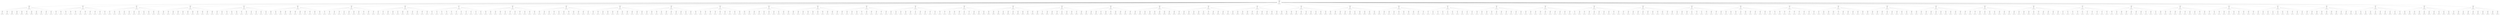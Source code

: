 graph "G" {
  node [
    fontname = "Courier";
  ];
  "5019" [
    label = "Visits: 562\nValue: 512\na . . . a a \n. . a . . . \n. b . . b . \na . . . . . \n. . b . b . \n. b . . a . \n\na: 1 | A: 1 | \nb: 3 | B: 0 | \n\n\nO \"B\" jogou, vez do \"A\":";
  ];
  "5020" [
    label = "Visits: 12\nValue: 1\na . . . a a \n. . a b . . \n. b . . . . \na . . . . a \n. . b . . . \n. b . b a . \n\na: 0 | A: 1 | \nb: 3 | B: 0 | \n\n\nO \"A\" jogou, vez do \"B\":";
  ];
  "5021" [
    label = "Visits: 1\nValue: 1\n. . . . a a \n. b a b . . \n. . . . . . \na . . . . a \n. . . . . . \n. b . . a . \n\na: 1 | A: 1 | \nb: 2 | B: 3 | \n\n\nO \"B\" jogou, vez do \"A\":";
  ];
  "5022" [
    label = "Visits: 1\nValue: 1\na . . . a a \nb . a b . . \n. . . . . . \na . b . . a \n. . . . . . \n. . . . a . \n\na: 0 | A: 1 | \nb: 2 | B: 3 | \n\n\nO \"B\" jogou, vez do \"A\":";
  ];
  "5023" [
    label = "Visits: 1\nValue: 1\na . . . a a \n. . a b . . \n. b . . . . \na . . . . a \n. . b . . . \n. b . b a b \n\na: 0 | A: 1 | \nb: 2 | B: 0 | \n\n\nO \"B\" jogou, vez do \"A\":";
  ];
  "5024" [
    label = "Visits: 1\nValue: 1\na . a . a a \n. . . b . . \nb . b . . . \na . . . . a \n. . b . . . \n. b . b a . \n\na: 0 | A: 1 | \nb: 2 | B: 0 | \n\n\nO \"B\" jogou, vez do \"A\":";
  ];
  "5025" [
    label = "Visits: 1\nValue: 1\na . . b a a \n. . a . . . \n. b . b . . \na . . . . a \n. . b . . . \n. b . b a . \n\na: 0 | A: 1 | \nb: 2 | B: 0 | \n\n\nO \"B\" jogou, vez do \"A\":";
  ];
  "5026" [
    label = "Visits: 1\nValue: 1\na . . . a a \n. b a b . . \n. . . . . . \n. . . . . a \n. . . . . . \n. b . . a . \n\na: 1 | A: 1 | \nb: 2 | B: 3 | \n\n\nO \"B\" jogou, vez do \"A\":";
  ];
  "5027" [
    label = "Visits: 1\nValue: 1\na . . . a a \n. . a b . . \n. b . . . . \na . . . . a \n. . b . . . \nb . b b a . \n\na: 0 | A: 1 | \nb: 2 | B: 0 | \n\n\nO \"B\" jogou, vez do \"A\":";
  ];
  "5028" [
    label = "Visits: 1\nValue: 1\na . . . . . \n. . a b b . \n. b . . . . \na . . . . a \n. . b . . . \n. b . b a . \n\na: 2 | A: 1 | \nb: 2 | B: 0 | \n\n\nO \"B\" jogou, vez do \"A\":";
  ];
  "5029" [
    label = "Visits: 1\nValue: 1\na . . . a a \n. . a b . . \nb . b . . . \n. . . . . a \na . b . . . \n. b . b a . \n\na: 0 | A: 1 | \nb: 2 | B: 0 | \n\n\nO \"B\" jogou, vez do \"A\":";
  ];
  "5030" [
    label = "Visits: 1\nValue: 1\na . . . a a \n. . a b . . \n. b . . . . \na . . . b . \n. . b . . . \n. b . b a . \n\na: 1 | A: 1 | \nb: 2 | B: 0 | \n\n\nO \"B\" jogou, vez do \"A\":";
  ];
  "5031" [
    label = "Visits: 1\nValue: 1\na . . . . . \n. . a b . b \n. b . . . . \na . . . . a \n. . b . . . \n. b . b a . \n\na: 2 | A: 1 | \nb: 2 | B: 0 | \n\n\nO \"B\" jogou, vez do \"A\":";
  ];
  "5032" [
    label = "Visits: 12\nValue: 1\na . . . a a \n. . a . . . \n. b . . b . \na . . . . . \n. . . . . . \n. . . a . A \n\na: 1 | A: 0 | \nb: 3 | B: 3 | \n\n\nO \"A\" jogou, vez do \"B\":";
  ];
  "5033" [
    label = "Visits: 1\nValue: 1\na . . . a a \n. . a b . . \n. b . . . . \na . . . . b \n. . . . . . \n. . . a . A \n\na: 1 | A: 0 | \nb: 2 | B: 3 | \n\n\nO \"B\" jogou, vez do \"A\":";
  ];
  "5034" [
    label = "Visits: 1\nValue: 1\na a . . a a \n. . . . . . \n. b . B . b \na . . . . . \n. . . . . . \n. . . a . A \n\na: 1 | A: 0 | \nb: 3 | B: 2 | \n\n\nO \"B\" jogou, vez do \"A\":";
  ];
  "5035" [
    label = "Visits: 1\nValue: 1\na . . . a a \n. . a . . . \n. b . . b . \na . . . . . \n. . . . . B \n. . . a . . \n\na: 1 | A: 1 | \nb: 3 | B: 2 | \n\n\nO \"B\" jogou, vez do \"A\":";
  ];
  "5036" [
    label = "Visits: 1\nValue: 1\na . . . a a \n. . a . . . \n. b . . b . \na . . . . . \n. . b . . . \n. . . . . A \n\na: 2 | A: 0 | \nb: 2 | B: 3 | \n\n\nO \"B\" jogou, vez do \"A\":";
  ];
  "5037" [
    label = "Visits: 1\nValue: 1\na . . . a a \nb . a . . . \n. . . . b . \na . B . . . \n. . . . . . \n. . . a . A \n\na: 1 | A: 0 | \nb: 3 | B: 2 | \n\n\nO \"B\" jogou, vez do \"A\":";
  ];
  "5038" [
    label = "Visits: 1\nValue: 1\na . . . . . \n. . a . B . \n. b . . . . \na . . . b . \n. . . . . . \n. . . a . A \n\na: 3 | A: 0 | \nb: 3 | B: 2 | \n\n\nO \"B\" jogou, vez do \"A\":";
  ];
  "5039" [
    label = "Visits: 1\nValue: 1\na a . . a a \n. . . . . . \n. b . b . b \na . . . . . \n. . . . . . \n. . . a . A \n\na: 1 | A: 0 | \nb: 2 | B: 3 | \n\n\nO \"B\" jogou, vez do \"A\":";
  ];
  "5040" [
    label = "Visits: 1\nValue: 1\na . . . a a \n. . a . . . \nB . b . b . \n. . . . . . \na . . . . . \n. . . a . A \n\na: 1 | A: 0 | \nb: 3 | B: 2 | \n\n\nO \"B\" jogou, vez do \"A\":";
  ];
  "5041" [
    label = "Visits: 1\nValue: 1\na . a . a a \n. . . . . . \nb . b . b . \na . . . . . \n. . . . . . \n. . . a . A \n\na: 1 | A: 0 | \nb: 2 | B: 3 | \n\n\nO \"B\" jogou, vez do \"A\":";
  ];
  "5042" [
    label = "Visits: 1\nValue: 1\na . . . a a \n. . a . . b \n. b . . . . \na . . B . . \n. . . . . . \n. . . a . A \n\na: 1 | A: 0 | \nb: 3 | B: 2 | \n\n\nO \"B\" jogou, vez do \"A\":";
  ];
  "5043" [
    label = "Visits: 1\nValue: 1\na . . . a a \nb . a . . . \n. . . . b . \na . b . . . \n. . . . . . \n. . . a . A \n\na: 1 | A: 0 | \nb: 2 | B: 3 | \n\n\nO \"B\" jogou, vez do \"A\":";
  ];
  "5044" [
    label = "Visits: 12\nValue: 1\na . . . . a \n. a . A . . \n. b . . . . \na . . . . b \n. . b . b . \n. b . . a . \n\na: 2 | A: 0 | \nb: 3 | B: 0 | \n\n\nO \"A\" jogou, vez do \"B\":";
  ];
  "5045" [
    label = "Visits: 1\nValue: 1\na . . . . a \n. a . A . . \n. b . . . . \na b . . . . \n. . . . . . \n. b . . . a \n\na: 2 | A: 0 | \nb: 2 | B: 3 | \n\n\nO \"B\" jogou, vez do \"A\":";
  ];
  "5046" [
    label = "Visits: 1\nValue: 1\na . . . . a \n. a . A . . \n. b . . . b \na . . . . . \n. . b b . b \n. b . . . . \n\na: 3 | A: 0 | \nb: 2 | B: 0 | \n\n\nO \"B\" jogou, vez do \"A\":";
  ];
  "5047" [
    label = "Visits: 1\nValue: 1\na . . . . . \n. a . A b . \n. b . . . . \na . . . . b \n. . b . b . \n. b . . a . \n\na: 3 | A: 0 | \nb: 2 | B: 0 | \n\n\nO \"B\" jogou, vez do \"A\":";
  ];
  "5048" [
    label = "Visits: 1\nValue: 1\na . . . . a \n. a . A . . \n. b . . . . \na . . . . b \n. . b . b . \nb . b . a . \n\na: 2 | A: 0 | \nb: 2 | B: 0 | \n\n\nO \"B\" jogou, vez do \"A\":";
  ];
  "5049" [
    label = "Visits: 1\nValue: 1\na . . . . a \n. a . A . . \n. b . . . . \na . . . b . \n. . b . b . \n. b . . a . \n\na: 2 | A: 0 | \nb: 3 | B: 0 | \n\n\nO \"B\" jogou, vez do \"A\":";
  ];
  "5050" [
    label = "Visits: 1\nValue: 1\na . b . . a \n. . . A . . \na b . . . . \na . . . . b \n. . b . b . \n. b . . a . \n\na: 2 | A: 0 | \nb: 2 | B: 0 | \n\n\nO \"B\" jogou, vez do \"A\":";
  ];
  "5051" [
    label = "Visits: 1\nValue: 1\na . . . . a \n. a . A . . \n. b . . b . \na . . . . . \n. . b . b . \n. b . . a . \n\na: 2 | A: 0 | \nb: 3 | B: 0 | \n\n\nO \"B\" jogou, vez do \"A\":";
  ];
  "5052" [
    label = "Visits: 1\nValue: 1\na . . . . a \n. a . A . . \n. b . . . b \na . . . . . \n. . b . b b \n. b . . a . \n\na: 2 | A: 0 | \nb: 2 | B: 0 | \n\n\nO \"B\" jogou, vez do \"A\":";
  ];
  "5053" [
    label = "Visits: 1\nValue: 1\na . . . . a \n. a . A . . \nb . b . . . \na . . . . b \n. . b . b . \n. b . . a . \n\na: 2 | A: 0 | \nb: 2 | B: 0 | \n\n\nO \"B\" jogou, vez do \"A\":";
  ];
  "5054" [
    label = "Visits: 1\nValue: 1\na . . b . a \n. a . A . . \n. b . . . . \na . . . . b \n. . b . b . \n. b . . a . \n\na: 2 | A: 0 | \nb: 2 | B: 0 | \n\n\nO \"B\" jogou, vez do \"A\":";
  ];
  "5055" [
    label = "Visits: 1\nValue: 1\na . . . . a \n. a . A . . \n. b . . . . \na . . . . b \n. b . b . b \n. b . . . . \n\na: 3 | A: 0 | \nb: 2 | B: 0 | \n\n\nO \"B\" jogou, vez do \"A\":";
  ];
  "5056" [
    label = "Visits: 12\nValue: 1\na . . . a a \n. . a . . . \n. b . b . a \na . . . . . \n. . b . b . \n. b . . a . \n\na: 0 | A: 1 | \nb: 3 | B: 0 | \n\n\nO \"A\" jogou, vez do \"B\":";
  ];
  "5057" [
    label = "Visits: 1\nValue: 1\n. . . . a a \n. b . a . . \n. . . b . a \na b . . . . \n. . b . b . \n. b . . a . \n\na: 1 | A: 1 | \nb: 2 | B: 0 | \n\n\nO \"B\" jogou, vez do \"A\":";
  ];
  "5058" [
    label = "Visits: 1\nValue: 1\na . . . a a \n. . a . . . \n. b . b . a \na . . . . . \n. . . . . . \n. . . a . b \n\na: 0 | A: 1 | \nb: 2 | B: 3 | \n\n\nO \"B\" jogou, vez do \"A\":";
  ];
  "5059" [
    label = "Visits: 1\nValue: 1\na . . . a a \n. . a . . . \n. b . b . a \na . . . . . \n. . b . b . \nb . b . a . \n\na: 0 | A: 1 | \nb: 2 | B: 0 | \n\n\nO \"B\" jogou, vez do \"A\":";
  ];
  "5060" [
    label = "Visits: 1\nValue: 1\na . . . a a \n. . a . . . \n. b . b . a \na . . . . . \n. . b b . b \n. b . . . . \n\na: 1 | A: 1 | \nb: 2 | B: 0 | \n\n\nO \"B\" jogou, vez do \"A\":";
  ];
  "5061" [
    label = "Visits: 1\nValue: 1\na . . . a a \n. . a . . . \n. b . b . . \na . . . b . \n. . b . b . \n. b . . a . \n\na: 1 | A: 1 | \nb: 2 | B: 0 | \n\n\nO \"B\" jogou, vez do \"A\":";
  ];
  "5062" [
    label = "Visits: 1\nValue: 1\na . b . a a \n. . . . . . \n. b a b . a \na . . . . . \n. . b . b . \n. b . . a . \n\na: 0 | A: 1 | \nb: 2 | B: 0 | \n\n\nO \"B\" jogou, vez do \"A\":";
  ];
  "5063" [
    label = "Visits: 1\nValue: 1\na . . . a a \nb . a . b . \n. . . . . a \na . b . . . \n. . . . b . \n. b b . a . \n\na: 0 | A: 1 | \nb: 2 | B: 0 | \n\n\nO \"B\" jogou, vez do \"A\":";
  ];
  "5064" [
    label = "Visits: 1\nValue: 1\na . . . a a \n. . a . . . \n. b b . b . \na . . . . . \n. . b . b . \n. b . . a . \n\na: 1 | A: 1 | \nb: 2 | B: 0 | \n\n\nO \"B\" jogou, vez do \"A\":";
  ];
  "5065" [
    label = "Visits: 1\nValue: 1\na . . . a a \n. . a . . . \n. b . b . a \n. . . . . . \n. b . b b . \n. . . . a . \n\na: 1 | A: 1 | \nb: 3 | B: 0 | \n\n\nO \"B\" jogou, vez do \"A\":";
  ];
  "5066" [
    label = "Visits: 1\nValue: 1\n. b . . a a \n. . a . . . \n. b . b . a \na . . . . . \n. . b . b . \n. b . . a . \n\na: 1 | A: 1 | \nb: 2 | B: 0 | \n\n\nO \"B\" jogou, vez do \"A\":";
  ];
  "5067" [
    label = "Visits: 1\nValue: 1\na . a . a a \n. . . . . . \nb . b . b a \na . . . . . \n. . b . b . \n. b . . a . \n\na: 0 | A: 1 | \nb: 2 | B: 0 | \n\n\nO \"B\" jogou, vez do \"A\":";
  ];
  "5068" [
    label = "Visits: 12\nValue: 1\na . . . . . \n. . a . a . \n. b . . . . \na . . . b . \n. . b . b . \n. b . . a . \n\na: 2 | A: 1 | \nb: 3 | B: 0 | \n\n\nO \"A\" jogou, vez do \"B\":";
  ];
  "5069" [
    label = "Visits: 1\nValue: 1\na . . . . . \n. . a . a . \n. b . . . b \na . . . . . \n. b . b . b \n. b . . . . \n\na: 3 | A: 1 | \nb: 2 | B: 0 | \n\n\nO \"B\" jogou, vez do \"A\":";
  ];
  "5070" [
    label = "Visits: 1\nValue: 1\na . . . . b \n. . a . . . \n. b . a . . \na . . . b . \n. . b . b . \n. b . . a . \n\na: 2 | A: 1 | \nb: 2 | B: 0 | \n\n\nO \"B\" jogou, vez do \"A\":";
  ];
  "5071" [
    label = "Visits: 1\nValue: 1\na . . . . . \n. . a . a . \n. b . . . . \na . . . . b \n. . . . . . \n. . . b a . \n\na: 2 | A: 1 | \nb: 2 | B: 3 | \n\n\nO \"B\" jogou, vez do \"A\":";
  ];
  "5072" [
    label = "Visits: 1\nValue: 1\na . . . . . \nb . a . a . \n. . . . . . \na . b . b . \n. . . . b . \n. b b . a . \n\na: 2 | A: 1 | \nb: 2 | B: 0 | \n\n\nO \"B\" jogou, vez do \"A\":";
  ];
  "5073" [
    label = "Visits: 1\nValue: 1\na . . . . . \n. . a . a . \n. b . . . . \na b . . b b \n. . . . . . \n. b . b . a \n\na: 2 | A: 1 | \nb: 2 | B: 0 | \n\n\nO \"B\" jogou, vez do \"A\":";
  ];
  "5074" [
    label = "Visits: 1\nValue: 1\na . . . . . \n. . a . a . \n. b . . . . \na . . . b . \n. . . . . . \n. . . a . b \n\na: 2 | A: 1 | \nb: 2 | B: 3 | \n\n\nO \"B\" jogou, vez do \"A\":";
  ];
  "5075" [
    label = "Visits: 1\nValue: 1\na . . b . . \n. . a . . . \n. b . . . a \na . . . b . \n. . b . b . \n. b . . a . \n\na: 2 | A: 1 | \nb: 2 | B: 0 | \n\n\nO \"B\" jogou, vez do \"A\":";
  ];
  "5076" [
    label = "Visits: 1\nValue: 1\n. . . . . . \nb . a . a . \n. . . . . . \na . b . b . \n. . b . b . \n. b . . a . \n\na: 3 | A: 1 | \nb: 2 | B: 0 | \n\n\nO \"B\" jogou, vez do \"A\":";
  ];
  "5077" [
    label = "Visits: 1\nValue: 1\na . . . . . \n. a . b . a \n. b . . . . \na . . . b . \n. . b . b . \n. b . . a . \n\na: 2 | A: 1 | \nb: 2 | B: 0 | \n\n\nO \"B\" jogou, vez do \"A\":";
  ];
  "5078" [
    label = "Visits: 1\nValue: 1\na . . . . . \n. . a . a . \nb . b . . . \n. . . . b . \na . b . b . \n. b . . a . \n\na: 2 | A: 1 | \nb: 2 | B: 0 | \n\n\nO \"B\" jogou, vez do \"A\":";
  ];
  "5079" [
    label = "Visits: 1\nValue: 1\na . . . b . \n. . a . . . \n. b . . a . \na . . . b . \n. . b . b . \n. b . . a . \n\na: 2 | A: 1 | \nb: 2 | B: 0 | \n\n\nO \"B\" jogou, vez do \"A\":";
  ];
  "5080" [
    label = "Visits: 12\nValue: 1\na . a . a a \n. . . . . . \n. b a . b . \na . . . . . \n. . b . b . \n. b . . a . \n\na: 0 | A: 1 | \nb: 3 | B: 0 | \n\n\nO \"A\" jogou, vez do \"B\":";
  ];
  "5081" [
    label = "Visits: 1\nValue: 1\na . a . a a \n. . . . b . \n. b a . . . \na . . . b . \n. . b . b . \n. b . . a . \n\na: 0 | A: 1 | \nb: 2 | B: 0 | \n\n\nO \"B\" jogou, vez do \"A\":";
  ];
  "5082" [
    label = "Visits: 1\nValue: 1\na . a . . . \n. . . . b . \n. b a . . . \na . . . b . \n. . b . b . \n. b . . a . \n\na: 2 | A: 1 | \nb: 2 | B: 0 | \n\n\nO \"B\" jogou, vez do \"A\":";
  ];
  "5083" [
    label = "Visits: 1\nValue: 1\na . a . a a \n. . . . . . \na b a . b . \n. . . . . . \nb . b . b . \n. . . . a . \n\na: 0 | A: 1 | \nb: 3 | B: 0 | \n\n\nO \"B\" jogou, vez do \"A\":";
  ];
  "5084" [
    label = "Visits: 1\nValue: 1\na . a . a a \n. . . . . . \n. b a . b . \na . . . . . \n. . b . b . \nb . b . a . \n\na: 0 | A: 1 | \nb: 2 | B: 0 | \n\n\nO \"B\" jogou, vez do \"A\":";
  ];
  "5085" [
    label = "Visits: 1\nValue: 1\na a . b a a \n. . . . . . \n. b a . b . \na . . . . . \n. . b . b . \n. b . . a . \n\na: 0 | A: 1 | \nb: 2 | B: 0 | \n\n\nO \"B\" jogou, vez do \"A\":";
  ];
  "5086" [
    label = "Visits: 1\nValue: 1\na . a . a a \n. b . a . . \n. . . . b . \n. b . . . . \n. . . . b . \n. b . b a . \n\na: 1 | A: 1 | \nb: 2 | B: 0 | \n\n\nO \"B\" jogou, vez do \"A\":";
  ];
  "5087" [
    label = "Visits: 1\nValue: 1\na . a . a a \n. . . . . . \nb b a . b . \n. . . . . . \na . b . b . \n. b . . a . \n\na: 0 | A: 1 | \nb: 2 | B: 0 | \n\n\nO \"B\" jogou, vez do \"A\":";
  ];
  "5088" [
    label = "Visits: 1\nValue: 1\na . a . a a \n. . . . . . \n. b a . b . \na . . . . . \n. b . b . b \n. b . . . . \n\na: 1 | A: 1 | \nb: 2 | B: 0 | \n\n\nO \"B\" jogou, vez do \"A\":";
  ];
  "5089" [
    label = "Visits: 1\nValue: 1\na . a . a a \n. a . . . b \n. b . . . . \na . . . . . \n. . . . . . \n. . . . a b \n\na: 0 | A: 1 | \nb: 2 | B: 3 | \n\n\nO \"B\" jogou, vez do \"A\":";
  ];
  "5090" [
    label = "Visits: 1\nValue: 1\na . a . a a \n. . . b . . \n. b a . . . \na . . . . b \n. . b . . . \n. b . b a . \n\na: 0 | A: 1 | \nb: 2 | B: 0 | \n\n\nO \"B\" jogou, vez do \"A\":";
  ];
  "5091" [
    label = "Visits: 1\nValue: 1\na . a . a a \n. . . . . . \n. b a . b . \n. . . . . . \n. b . b b . \n. . . . a . \n\na: 1 | A: 1 | \nb: 3 | B: 0 | \n\n\nO \"B\" jogou, vez do \"A\":";
  ];
  "5092" [
    label = "Visits: 12\nValue: 1\n. . . . a a \n. A . a . . \n. . . . b . \na b . . . . \n. . b . b . \n. b . . a . \n\na: 2 | A: 0 | \nb: 3 | B: 0 | \n\n\nO \"A\" jogou, vez do \"B\":";
  ];
  "5093" [
    label = "Visits: 1\nValue: 1\n. . . . . . \n. A . a . b \n. . . . . . \na b . . . . \n. . . . b . \n. . . . a . \n\na: 4 | A: 0 | \nb: 2 | B: 3 | \n\n\nO \"B\" jogou, vez do \"A\":";
  ];
  "5094" [
    label = "Visits: 1\nValue: 1\n. . . . a a \n. A . a . . \n. b . . b . \n. . . . . . \n. b . b b . \n. . . . a . \n\na: 3 | A: 0 | \nb: 3 | B: 0 | \n\n\nO \"B\" jogou, vez do \"A\":";
  ];
  "5095" [
    label = "Visits: 1\nValue: 1\n. . . . a a \n. A . a . . \n. b . . b . \n. . . . . . \n. b b . b . \n. b . . a . \n\na: 3 | A: 0 | \nb: 2 | B: 0 | \n\n\nO \"B\" jogou, vez do \"A\":";
  ];
  "5096" [
    label = "Visits: 1\nValue: 1\n. . . . a a \n. A . a . . \n. . . . b . \na . . . . b \n. . . . . . \n. b . . a . \n\na: 2 | A: 0 | \nb: 2 | B: 3 | \n\n\nO \"B\" jogou, vez do \"A\":";
  ];
  "5097" [
    label = "Visits: 1\nValue: 1\n. . . . . . \n. A a . b . \n. . . . . . \na b . . b . \n. . b . b . \n. b . . a . \n\na: 4 | A: 0 | \nb: 2 | B: 0 | \n\n\nO \"B\" jogou, vez do \"A\":";
  ];
  "5098" [
    label = "Visits: 1\nValue: 1\n. . . . a a \n. A . a . . \n. . b . b . \na . . . . . \nb . b . b . \n. b . . a . \n\na: 2 | A: 0 | \nb: 2 | B: 0 | \n\n\nO \"B\" jogou, vez do \"A\":";
  ];
  "5099" [
    label = "Visits: 1\nValue: 1\n. . . . a a \nb A . a . . \n. . . . b . \na b . . . . \n. . b . b . \n. b . . a . \n\na: 2 | A: 0 | \nb: 2 | B: 0 | \n\n\nO \"B\" jogou, vez do \"A\":";
  ];
  "5100" [
    label = "Visits: 1\nValue: 1\n. . . . a a \n. A . a . . \n. . . . b . \na b b . . . \n. . . . b . \nb . b . a . \n\na: 2 | A: 0 | \nb: 2 | B: 0 | \n\n\nO \"B\" jogou, vez do \"A\":";
  ];
  "5101" [
    label = "Visits: 1\nValue: 1\n. . . . a a \n. A . a . b \n. . . . . . \na b . . . . \n. . . . . . \n. . . . a b \n\na: 2 | A: 0 | \nb: 2 | B: 3 | \n\n\nO \"B\" jogou, vez do \"A\":";
  ];
  "5102" [
    label = "Visits: 1\nValue: 1\n. . . . a a \n. A . a . . \na . b . b . \n. . . . . . \nb . b . b . \n. . . . a . \n\na: 2 | A: 0 | \nb: 3 | B: 0 | \n\n\nO \"B\" jogou, vez do \"A\":";
  ];
  "5103" [
    label = "Visits: 1\nValue: 1\n. . . . a a \n. A . a . . \n. . . . b . \n. . . . . . \na . . . b . \n. b . . a . \n\na: 2 | A: 0 | \nb: 2 | B: 3 | \n\n\nO \"B\" jogou, vez do \"A\":";
  ];
  "5104" [
    label = "Visits: 12\nValue: 1\na . a . a a \n. . . . . . \nb . A . b . \na . . . . . \n. . b . b . \n. b . . a . \n\na: 1 | A: 0 | \nb: 3 | B: 0 | \n\n\nO \"A\" jogou, vez do \"B\":";
  ];
  "5105" [
    label = "Visits: 1\nValue: 1\na . a . . . \n. . . . b . \nb . A . . . \na . . . b . \n. . b . b . \n. b . . a . \n\na: 3 | A: 0 | \nb: 2 | B: 0 | \n\n\nO \"B\" jogou, vez do \"A\":";
  ];
  "5106" [
    label = "Visits: 1\nValue: 1\na . a . . . \n. . . . . b \nb . A . . . \na . . . . . \n. . . . b . \n. . . . a . \n\na: 3 | A: 0 | \nb: 2 | B: 3 | \n\n\nO \"B\" jogou, vez do \"A\":";
  ];
  "5107" [
    label = "Visits: 1\nValue: 1\na . a . a a \n. . . . . . \nb . A . b . \na . . . . . \n. . b . b . \nb . b . a . \n\na: 1 | A: 0 | \nb: 2 | B: 0 | \n\n\nO \"B\" jogou, vez do \"A\":";
  ];
  "5108" [
    label = "Visits: 1\nValue: 1\na . a . a a \n. . . b . . \nb . A . . . \na . . . . b \n. . b . . . \n. b . b a . \n\na: 1 | A: 0 | \nb: 2 | B: 0 | \n\n\nO \"B\" jogou, vez do \"A\":";
  ];
  "5109" [
    label = "Visits: 1\nValue: 1\n. b . . . . \n. . . . . . \nb . A . b . \na . . . . . \n. . b . b . \n. b . . a . \n\na: 2 | A: 3 | \nb: 2 | B: 0 | \n\n\nO \"B\" jogou, vez do \"A\":";
  ];
  "5110" [
    label = "Visits: 1\nValue: 1\na . a . a a \n. . . . . . \nb . A b . b \na . . . . . \n. . b . b . \n. b . . a . \n\na: 1 | A: 0 | \nb: 2 | B: 0 | \n\n\nO \"B\" jogou, vez do \"A\":";
  ];
  "5111" [
    label = "Visits: 1\nValue: 1\na . a . a a \n. . . . . . \nb . A . b . \na b . . . b \n. . . . . . \n. b . b . a \n\na: 1 | A: 0 | \nb: 2 | B: 0 | \n\n\nO \"B\" jogou, vez do \"A\":";
  ];
  "5112" [
    label = "Visits: 1\nValue: 1\n. . . . a a \n. b . . . . \n. . A . b . \na . . . . . \n. . b . b . \n. b . . a . \n\na: 3 | A: 0 | \nb: 3 | B: 0 | \n\n\nO \"B\" jogou, vez do \"A\":";
  ];
  "5113" [
    label = "Visits: 1\nValue: 1\na . . . . a \n. . . b . . \nb . A . . . \na . . . . b \n. . b . b . \n. b . . a . \n\na: 3 | A: 0 | \nb: 2 | B: 0 | \n\n\nO \"B\" jogou, vez do \"A\":";
  ];
  "5114" [
    label = "Visits: 1\nValue: 1\na . a . a a \n. . . . . . \nb . A . b . \na . . . . . \n. . . . . . \n. . . a . b \n\na: 1 | A: 0 | \nb: 2 | B: 3 | \n\n\nO \"B\" jogou, vez do \"A\":";
  ];
  "5115" [
    label = "Visits: 1\nValue: 1\na . a . a a \n. . . . . . \n. . A . b . \n. b . . . . \n. . . . b . \n. b . b a . \n\na: 2 | A: 0 | \nb: 3 | B: 0 | \n\n\nO \"B\" jogou, vez do \"A\":";
  ];
  "5116" [
    label = "Visits: 12\nValue: 1\na . . . . . \n. . a . . A \n. b . . . . \na . . . . . \n. . . . b . \n. . . . a . \n\na: 3 | A: 0 | \nb: 3 | B: 3 | \n\n\nO \"A\" jogou, vez do \"B\":";
  ];
  "5117" [
    label = "Visits: 1\nValue: 1\na . . . . . \n. a . B . A \n. b . . . . \na . . . . . \n. . . . b . \n. . . . a . \n\na: 3 | A: 0 | \nb: 3 | B: 2 | \n\n\nO \"B\" jogou, vez do \"A\":";
  ];
  "5118" [
    label = "Visits: 1\nValue: 1\n. b . . . . \n. . . . . A \n. b . a . . \na . . . . . \n. . . . b . \n. . . . a . \n\na: 4 | A: 0 | \nb: 2 | B: 3 | \n\n\nO \"B\" jogou, vez do \"A\":";
  ];
  "5119" [
    label = "Visits: 1\nValue: 1\n. . . . . . \nb . a . . A \n. . . . . . \na . b . . . \n. . . . b . \n. . . . a . \n\na: 4 | A: 0 | \nb: 2 | B: 3 | \n\n\nO \"B\" jogou, vez do \"A\":";
  ];
  "5120" [
    label = "Visits: 1\nValue: 1\na . . . . . \n. . a . . A \n. b . . . b \na . . . . . \n. . . . b . \n. . . . a . \n\na: 3 | A: 0 | \nb: 2 | B: 3 | \n\n\nO \"B\" jogou, vez do \"A\":";
  ];
  "5121" [
    label = "Visits: 1\nValue: 1\na . . . . . \n. . a . . A \n. b . . . . \na . . b . . \n. . . . . . \n. . . . a b \n\na: 3 | A: 0 | \nb: 2 | B: 3 | \n\n\nO \"B\" jogou, vez do \"A\":";
  ];
  "5122" [
    label = "Visits: 1\nValue: 1\na . . . . . \n. . a . . A \n. b . . . . \na . . . . B \n. . . . . . \n. . . b a . \n\na: 3 | A: 0 | \nb: 3 | B: 2 | \n\n\nO \"B\" jogou, vez do \"A\":";
  ];
  "5123" [
    label = "Visits: 1\nValue: 1\na . . . . . \n. . a . . A \n. b . . . . \na . . b . . \n. . . . . . \n. . . a . B \n\na: 3 | A: 0 | \nb: 3 | B: 2 | \n\n\nO \"B\" jogou, vez do \"A\":";
  ];
  "5124" [
    label = "Visits: 1\nValue: 1\na . . . . . \n. . a . . A \n. b . . . . \na . . . . . \n. . b . b . \n. . . . a . \n\na: 3 | A: 0 | \nb: 2 | B: 3 | \n\n\nO \"B\" jogou, vez do \"A\":";
  ];
  "5125" [
    label = "Visits: 1\nValue: 1\na . . . . . \n. . a . . . \n. b . . B . \na . . . . . \n. . . . b . \n. . . . a . \n\na: 3 | A: 1 | \nb: 3 | B: 2 | \n\n\nO \"B\" jogou, vez do \"A\":";
  ];
  "5126" [
    label = "Visits: 1\nValue: 1\na . . . . . \n. . a . . A \nB . b . . . \n. . . . . . \na . . . b . \n. . . . a . \n\na: 3 | A: 0 | \nb: 3 | B: 2 | \n\n\nO \"B\" jogou, vez do \"A\":";
  ];
  "5127" [
    label = "Visits: 1\nValue: 1\na . . . . . \n. . a . . A \n. b . . . . \na . . . . . \n. . B . b . \n. . . . a . \n\na: 3 | A: 0 | \nb: 3 | B: 2 | \n\n\nO \"B\" jogou, vez do \"A\":";
  ];
  "5128" [
    label = "Visits: 12\nValue: 1\na . . . a a \n. b a . . . \n. . . . b . \n. a . . . . \n. . . . b . \n. b . b a . \n\na: 1 | A: 1 | \nb: 3 | B: 0 | \n\n\nO \"A\" jogou, vez do \"B\":";
  ];
  "5129" [
    label = "Visits: 1\nValue: 1\na . . . a a \n. b a . . . \n. . . . b . \n. a . . . . \n. . . b . b \n. b . b . . \n\na: 2 | A: 1 | \nb: 2 | B: 0 | \n\n\nO \"B\" jogou, vez do \"A\":";
  ];
  "5130" [
    label = "Visits: 1\nValue: 1\na . . . a a \n. b a . . . \n. . . . b . \nb . a . . . \n. . . . b . \n. b . b a . \n\na: 1 | A: 1 | \nb: 2 | B: 0 | \n\n\nO \"B\" jogou, vez do \"A\":";
  ];
  "5131" [
    label = "Visits: 1\nValue: 1\na . . . a a \n. b a . . . \n. . . . b . \n. a . . . . \n. . . . b . \nb . b b a . \n\na: 1 | A: 1 | \nb: 2 | B: 0 | \n\n\nO \"B\" jogou, vez do \"A\":";
  ];
  "5132" [
    label = "Visits: 1\nValue: 1\na a . . a a \n. b . . . . \n. . . b . b \n. a . . . . \n. . . . b . \n. b . b a . \n\na: 1 | A: 1 | \nb: 2 | B: 0 | \n\n\nO \"B\" jogou, vez do \"A\":";
  ];
  "5133" [
    label = "Visits: 1\nValue: 1\na . . . . . \n. b a . b . \n. . . . . . \n. a . . b . \n. . . . b . \n. b . b a . \n\na: 3 | A: 1 | \nb: 2 | B: 0 | \n\n\nO \"B\" jogou, vez do \"A\":";
  ];
  "5134" [
    label = "Visits: 1\nValue: 1\na . . . . a \n. b a b . . \n. . . . . . \n. a . . . . \n. . . . . . \n. b . . a . \n\na: 2 | A: 1 | \nb: 2 | B: 3 | \n\n\nO \"B\" jogou, vez do \"A\":";
  ];
  "5135" [
    label = "Visits: 1\nValue: 1\n. . . . a a \nb b a . . . \n. . . . b . \n. a . . . . \n. . . . b . \n. b . b a . \n\na: 2 | A: 1 | \nb: 2 | B: 0 | \n\n\nO \"B\" jogou, vez do \"A\":";
  ];
  "5136" [
    label = "Visits: 1\nValue: 1\na . . . a a \n. b a b . . \n. . . . . . \n. a . . . . \n. . . . . . \n. b . . a . \n\na: 1 | A: 1 | \nb: 2 | B: 3 | \n\n\nO \"B\" jogou, vez do \"A\":";
  ];
  "5137" [
    label = "Visits: 1\nValue: 1\n. b . . a a \n. . . . . . \n. b . a b . \n. a . . . . \n. . . . b . \n. b . b a . \n\na: 2 | A: 1 | \nb: 2 | B: 0 | \n\n\nO \"B\" jogou, vez do \"A\":";
  ];
  "5138" [
    label = "Visits: 1\nValue: 1\na . . . a a \n. b a . . . \n. . a . b . \n. . . . . . \nb . . . b . \n. . . b a . \n\na: 1 | A: 1 | \nb: 3 | B: 0 | \n\n\nO \"B\" jogou, vez do \"A\":";
  ];
  "5139" [
    label = "Visits: 1\nValue: 1\na . b . a a \n. . a . . . \nb . . . b . \n. . . . . . \n. . a . b . \n. b . b a . \n\na: 1 | A: 1 | \nb: 2 | B: 0 | \n\n\nO \"B\" jogou, vez do \"A\":";
  ];
  "5140" [
    label = "Visits: 12\nValue: 1\na . . . a a \nb . a . . . \n. . . . b . \na . A . . . \n. . . . b . \n. b b . a . \n\na: 1 | A: 0 | \nb: 3 | B: 0 | \n\n\nO \"A\" jogou, vez do \"B\":";
  ];
  "5141" [
    label = "Visits: 1\nValue: 1\na . . . a a \nb . a . . . \n. . . . b . \na . A . . . \n. . . . b . \n. . . . a . \n\na: 1 | A: 0 | \nb: 2 | B: 3 | \n\n\nO \"B\" jogou, vez do \"A\":";
  ];
  "5142" [
    label = "Visits: 1\nValue: 1\n. . . . a a \n. b . a . . \n. . . . b . \na . A . . . \n. . . . b . \n. b b . a . \n\na: 2 | A: 0 | \nb: 3 | B: 0 | \n\n\nO \"B\" jogou, vez do \"A\":";
  ];
  "5143" [
    label = "Visits: 1\nValue: 1\na . . . . a \nb a . b . . \n. . . . . . \na . A . . b \n. . . . b . \n. b b . a . \n\na: 2 | A: 0 | \nb: 2 | B: 0 | \n\n\nO \"B\" jogou, vez do \"A\":";
  ];
  "5144" [
    label = "Visits: 1\nValue: 1\na . . . a a \nb . a . . . \n. . . . b . \na . A . . b \n. . . . . . \n. . . . . a \n\na: 1 | A: 0 | \nb: 2 | B: 3 | \n\n\nO \"B\" jogou, vez do \"A\":";
  ];
  "5145" [
    label = "Visits: 1\nValue: 1\na . . . . . \nb . a . b . \n. . . . . . \na . A . b . \n. . . . b . \n. b b . a . \n\na: 3 | A: 0 | \nb: 2 | B: 0 | \n\n\nO \"B\" jogou, vez do \"A\":";
  ];
  "5146" [
    label = "Visits: 1\nValue: 1\na . . . a a \nb . a . . b \n. . . . . . \na . A b . . \n. . . . . . \n. b b . a b \n\na: 1 | A: 0 | \nb: 2 | B: 0 | \n\n\nO \"B\" jogou, vez do \"A\":";
  ];
  "5147" [
    label = "Visits: 1\nValue: 1\na . . . a a \nb . a b . . \n. . . . . . \na . A . . b \n. . . . . . \n. . . . a . \n\na: 1 | A: 0 | \nb: 2 | B: 3 | \n\n\nO \"B\" jogou, vez do \"A\":";
  ];
  "5148" [
    label = "Visits: 1\nValue: 1\na . . . a a \nb . a . . . \n. . . b . b \na . A . . . \n. . . . b . \n. b b . a . \n\na: 1 | A: 0 | \nb: 2 | B: 0 | \n\n\nO \"B\" jogou, vez do \"A\":";
  ];
  "5149" [
    label = "Visits: 1\nValue: 1\na . b . a a \nb . . . . . \n. . a . b . \na . A . . . \n. . . . b . \n. b b . a . \n\na: 1 | A: 0 | \nb: 2 | B: 0 | \n\n\nO \"B\" jogou, vez do \"A\":";
  ];
  "5150" [
    label = "Visits: 1\nValue: 1\na . . . a a \nb . a . . . \na . . . b . \n. . A . . . \nb . . . b . \n. . b . a . \n\na: 1 | A: 0 | \nb: 3 | B: 0 | \n\n\nO \"B\" jogou, vez do \"A\":";
  ];
  "5151" [
    label = "Visits: 1\nValue: 1\na . . . . . \nb . a . . b \n. . . . . . \na . A b . . \n. . . . b . \n. b b . a . \n\na: 3 | A: 0 | \nb: 2 | B: 0 | \n\n\nO \"B\" jogou, vez do \"A\":";
  ];
  "5152" [
    label = "Visits: 12\nValue: 1\na . . . a a \n. . a . . . \n. b . b . A \na . . . . . \n. . b . b . \n. b . . a . \n\na: 1 | A: 0 | \nb: 3 | B: 0 | \n\n\nO \"A\" jogou, vez do \"B\":";
  ];
  "5153" [
    label = "Visits: 1\nValue: 1\na . . . a a \n. . a . . . \n. b . b . A \n. . . . . . \n. b . b b . \n. . . . a . \n\na: 2 | A: 0 | \nb: 3 | B: 0 | \n\n\nO \"B\" jogou, vez do \"A\":";
  ];
  "5154" [
    label = "Visits: 1\nValue: 1\na . . . a a \n. . a b . . \n. b . . . A \na . . . . . \n. . . . . . \n. . . . a b \n\na: 1 | A: 0 | \nb: 2 | B: 3 | \n\n\nO \"B\" jogou, vez do \"A\":";
  ];
  "5155" [
    label = "Visits: 1\nValue: 1\n. . . . a a \nb . a . . . \n. . . b . A \na . b . . . \n. . b . b . \n. b . . a . \n\na: 2 | A: 0 | \nb: 2 | B: 0 | \n\n\nO \"B\" jogou, vez do \"A\":";
  ];
  "5156" [
    label = "Visits: 1\nValue: 1\na . . . a a \n. b a . . . \n. . . b . A \n. b . . . . \n. . . . b . \n. b . b a . \n\na: 2 | A: 0 | \nb: 2 | B: 0 | \n\n\nO \"B\" jogou, vez do \"A\":";
  ];
  "5157" [
    label = "Visits: 1\nValue: 1\na . . . a a \n. . a . . . \n. b . b . A \na . . . . . \n. . b b . b \n. b . . . . \n\na: 2 | A: 0 | \nb: 2 | B: 0 | \n\n\nO \"B\" jogou, vez do \"A\":";
  ];
  "5158" [
    label = "Visits: 1\nValue: 1\na . a . a a \n. . . . . . \nb . b . b A \na . . . . . \n. . b . b . \n. b . . a . \n\na: 1 | A: 0 | \nb: 2 | B: 0 | \n\n\nO \"B\" jogou, vez do \"A\":";
  ];
  "5159" [
    label = "Visits: 1\nValue: 1\na . . . . . \n. . a . b . \n. b . . . A \na . b . . . \n. . b . b . \n. b . . a . \n\na: 3 | A: 0 | \nb: 2 | B: 0 | \n\n\nO \"B\" jogou, vez do \"A\":";
  ];
  "5160" [
    label = "Visits: 1\nValue: 1\na . . . a a \n. . a . . . \n. b . b . A \na b . . . b \n. . . . . . \n. b . b . a \n\na: 1 | A: 0 | \nb: 2 | B: 0 | \n\n\nO \"B\" jogou, vez do \"A\":";
  ];
  "5161" [
    label = "Visits: 1\nValue: 1\na . . . a a \n. . a . . . \n. b . b . A \na . b . . . \n. . . . b . \nb . b . a . \n\na: 1 | A: 0 | \nb: 2 | B: 0 | \n\n\nO \"B\" jogou, vez do \"A\":";
  ];
  "5162" [
    label = "Visits: 1\nValue: 1\na . . . a a \n. . a . . . \n. b . b . A \na . . . b . \n. . b . b . \n. b . . a . \n\na: 1 | A: 0 | \nb: 2 | B: 0 | \n\n\nO \"B\" jogou, vez do \"A\":";
  ];
  "5163" [
    label = "Visits: 1\nValue: 1\na . . . a a \n. . a . . . \nb . b b . A \n. . . . . . \na . b . b . \n. b . . a . \n\na: 1 | A: 0 | \nb: 2 | B: 0 | \n\n\nO \"B\" jogou, vez do \"A\":";
  ];
  "5164" [
    label = "Visits: 11\nValue: 1\na . . . a a \n. . a . . . \n. b . . b . \na . b . . . \n. . . . b . \nb . a . a . \n\na: 0 | A: 1 | \nb: 3 | B: 0 | \n\n\nO \"A\" jogou, vez do \"B\":";
  ];
  "5165" [
    label = "Visits: 1\nValue: 1\n. b . . a a \n. . . . . . \n. b . a b . \na . b . . . \n. . . . b . \nb . a . a . \n\na: 1 | A: 1 | \nb: 2 | B: 0 | \n\n\nO \"B\" jogou, vez do \"A\":";
  ];
  "5166" [
    label = "Visits: 1\nValue: 1\na . . . a a \n. . a . b . \n. b . . . . \na . b . b . \n. . . . b . \nb . a . a . \n\na: 0 | A: 1 | \nb: 2 | B: 0 | \n\n\nO \"B\" jogou, vez do \"A\":";
  ];
  "5167" [
    label = "Visits: 1\nValue: 1\na . . . a a \n. . a . . . \n. b . b b . \n. . . . . . \n. b . . b . \n. . . . a . \n\na: 2 | A: 1 | \nb: 3 | B: 0 | \n\n\nO \"B\" jogou, vez do \"A\":";
  ];
  "5168" [
    label = "Visits: 1\nValue: 1\na . . . . . \n. . a . b . \n. b . . . . \na . b . b . \n. . . . b . \nb . a . a . \n\na: 2 | A: 1 | \nb: 2 | B: 0 | \n\n\nO \"B\" jogou, vez do \"A\":";
  ];
  "5169" [
    label = "Visits: 1\nValue: 1\na . . . a a \n. . a . . b \n. b . . . . \na b . b . . \n. . . . . . \nb . a . a b \n\na: 0 | A: 1 | \nb: 2 | B: 0 | \n\n\nO \"B\" jogou, vez do \"A\":";
  ];
  "5170" [
    label = "Visits: 1\nValue: 1\na . . . a a \n. . a . . . \n. b b . b . \na . . . . . \n. . b . b . \nb . . . a . \n\na: 1 | A: 1 | \nb: 2 | B: 0 | \n\n\nO \"B\" jogou, vez do \"A\":";
  ];
  "5171" [
    label = "Visits: 1\nValue: 1\na . . . a a \n. . a . . . \n. b . . b . \na . b . . . \n. . . . b . \n. b . a a . \n\na: 0 | A: 1 | \nb: 3 | B: 0 | \n\n\nO \"B\" jogou, vez do \"A\":";
  ];
  "5172" [
    label = "Visits: 1\nValue: 1\na . . . a a \n. . a . . . \nb . b . b . \n. . b . . . \na . . . b . \nb . a . a . \n\na: 0 | A: 1 | \nb: 2 | B: 0 | \n\n\nO \"B\" jogou, vez do \"A\":";
  ];
  "5173" [
    label = "Visits: 1\nValue: 1\na . . . . . \n. . a . . b \n. b . . . . \na . b b . . \n. . . . b . \nb . a . a . \n\na: 2 | A: 1 | \nb: 2 | B: 0 | \n\n\nO \"B\" jogou, vez do \"A\":";
  ];
  "5174" [
    label = "Visits: 1\nValue: 1\na a . . a a \n. . . . . . \n. b . b . b \na . . . . . \n. b . . b . \nb . a . a . \n\na: 0 | A: 1 | \nb: 2 | B: 0 | \n\n\nO \"B\" jogou, vez do \"A\":";
  ];
  "5175" [
    label = "Visits: 11\nValue: 1\na . . . a a \n. . a . . . \n. b . . b . \n. . . . . . \n. a . b b . \n. . . . a . \n\na: 1 | A: 1 | \nb: 4 | B: 0 | \n\n\nO \"A\" jogou, vez do \"B\":";
  ];
  "5176" [
    label = "Visits: 1\nValue: 1\na . . . a a \n. . a b . . \n. b . . . . \n. . . . . b \n. a . b . . \n. . . b a . \n\na: 1 | A: 1 | \nb: 3 | B: 0 | \n\n\nO \"B\" jogou, vez do \"A\":";
  ];
  "5177" [
    label = "Visits: 1\nValue: 1\n. . . . a a \n. b . a . . \n. . . . b . \n. b . . . . \n. a . b b . \n. . . . a . \n\na: 2 | A: 1 | \nb: 3 | B: 0 | \n\n\nO \"B\" jogou, vez do \"A\":";
  ];
  "5178" [
    label = "Visits: 1\nValue: 1\na . . . a a \n. . a . . . \n. b . . b . \n. a . . . . \n. . . b b . \n. b . . a . \n\na: 1 | A: 1 | \nb: 3 | B: 0 | \n\n\nO \"B\" jogou, vez do \"A\":";
  ];
  "5179" [
    label = "Visits: 1\nValue: 1\na . . b a a \n. . a . . . \n. b . . b . \n. . . . . . \n. a . b b . \n. . . . a . \n\na: 1 | A: 1 | \nb: 3 | B: 0 | \n\n\nO \"B\" jogou, vez do \"A\":";
  ];
  "5180" [
    label = "Visits: 1\nValue: 1\n. b . . a a \n. . . . . . \n. b . a b . \n. . . . . . \n. a . b b . \n. . . . a . \n\na: 2 | A: 1 | \nb: 3 | B: 0 | \n\n\nO \"B\" jogou, vez do \"A\":";
  ];
  "5181" [
    label = "Visits: 1\nValue: 1\na . a . a a \n. . . . . . \nb . b . b . \n. . . . . . \n. a . b b . \n. . . . a . \n\na: 1 | A: 1 | \nb: 3 | B: 0 | \n\n\nO \"B\" jogou, vez do \"A\":";
  ];
  "5182" [
    label = "Visits: 1\nValue: 1\na . . . a a \n. . a . . . \n. b . . b . \n. . a . . . \n. . . b b . \nb . . . a . \n\na: 1 | A: 1 | \nb: 3 | B: 0 | \n\n\nO \"B\" jogou, vez do \"A\":";
  ];
  "5183" [
    label = "Visits: 1\nValue: 1\na . . . a a \n. . a . . . \n. b . . b . \n. . . . . . \na . . . . . \n. . . . a . \n\na: 1 | A: 1 | \nb: 3 | B: 3 | \n\n\nO \"B\" jogou, vez do \"A\":";
  ];
  "5184" [
    label = "Visits: 1\nValue: 1\na . . . a a \n. . a . . . \n. b . . b . \n. . . . . . \nb . a b b . \n. . . . a . \n\na: 1 | A: 1 | \nb: 3 | B: 0 | \n\n\nO \"B\" jogou, vez do \"A\":";
  ];
  "5185" [
    label = "Visits: 1\nValue: 1\na . . . a a \n. . a . . . \n. b . . b . \nb . . . . . \n. . . b b . \n. . a . a . \n\na: 1 | A: 1 | \nb: 3 | B: 0 | \n\n\nO \"B\" jogou, vez do \"A\":";
  ];
  "5186" [
    label = "Visits: 11\nValue: 1\na . . . a a \n. . a . . b \n. b . . . . \na . . A . . \n. . b . . . \n. b . . a b \n\na: 1 | A: 0 | \nb: 3 | B: 0 | \n\n\nO \"A\" jogou, vez do \"B\":";
  ];
  "5187" [
    label = "Visits: 1\nValue: 1\na . . . a a \n. . a . . b \na b . . . . \n. . . A . . \nb . b . . . \n. . . . a b \n\na: 1 | A: 0 | \nb: 3 | B: 0 | \n\n\nO \"B\" jogou, vez do \"A\":";
  ];
  "5188" [
    label = "Visits: 1\nValue: 1\na . . . a a \nb . a . . b \n. . . . . . \na . b A . . \n. . . . . . \n. b b . a b \n\na: 1 | A: 0 | \nb: 2 | B: 0 | \n\n\nO \"B\" jogou, vez do \"A\":";
  ];
  "5189" [
    label = "Visits: 1\nValue: 1\na . . . a a \n. . a . . b \n. b . . . . \na . b A . . \n. . . . . . \nb . b . a b \n\na: 1 | A: 0 | \nb: 2 | B: 0 | \n\n\nO \"B\" jogou, vez do \"A\":";
  ];
  "5190" [
    label = "Visits: 1\nValue: 1\na . . b a a \n. . a . . b \n. b . . . . \na . . A . . \n. . b . . . \n. b . . a b \n\na: 1 | A: 0 | \nb: 2 | B: 0 | \n\n\nO \"B\" jogou, vez do \"A\":";
  ];
  "5191" [
    label = "Visits: 1\nValue: 1\na . . . . a \n. a . b . b \n. b . . . . \na . . A . . \n. . b . . . \n. b . . a b \n\na: 2 | A: 0 | \nb: 2 | B: 0 | \n\n\nO \"B\" jogou, vez do \"A\":";
  ];
  "5192" [
    label = "Visits: 1\nValue: 1\na . . . a a \n. . a . . b \n. b . . . b \na . . A . . \n. . b . . . \n. b . . a b \n\na: 1 | A: 0 | \nb: 2 | B: 0 | \n\n\nO \"B\" jogou, vez do \"A\":";
  ];
  "5193" [
    label = "Visits: 1\nValue: 1\n. . . . a a \n. b . a . b \n. . . . . . \na b . A . . \n. . b . . . \n. b . . a b \n\na: 2 | A: 0 | \nb: 2 | B: 0 | \n\n\nO \"B\" jogou, vez do \"A\":";
  ];
  "5194" [
    label = "Visits: 1\nValue: 1\na . . . . . \n. . a . b . \n. b . . . . \na . . A . . \n. . b . . . \n. b . . a b \n\na: 3 | A: 0 | \nb: 3 | B: 0 | \n\n\nO \"B\" jogou, vez do \"A\":";
  ];
  "5195" [
    label = "Visits: 1\nValue: 1\na . . . a a \n. . a . . b \n. b . . . . \na b . A . . \n. . . . . . \n. b . b a b \n\na: 1 | A: 0 | \nb: 2 | B: 0 | \n\n\nO \"B\" jogou, vez do \"A\":";
  ];
  "5196" [
    label = "Visits: 1\nValue: 1\na . a . a a \n. . . . . b \nb . b . . . \na . . A . . \n. . b . . . \n. b . . a b \n\na: 1 | A: 0 | \nb: 2 | B: 0 | \n\n\nO \"B\" jogou, vez do \"A\":";
  ];
  "5197" [
    label = "Visits: 11\nValue: 1\na . . . a a \n. . a . b . \n. b . . . . \na . . . a . \n. . b . b . \n. b . . a . \n\na: 0 | A: 1 | \nb: 3 | B: 0 | \n\n\nO \"A\" jogou, vez do \"B\":";
  ];
  "5198" [
    label = "Visits: 1\nValue: 1\na . a . a a \n. . . . b . \nb . b . . . \na . . . a . \n. . b . b . \n. b . . a . \n\na: 0 | A: 1 | \nb: 2 | B: 0 | \n\n\nO \"B\" jogou, vez do \"A\":";
  ];
  "5199" [
    label = "Visits: 1\nValue: 1\na . . . a a \n. . a . b . \n. b . . b . \na . . . a . \n. . b . b . \n. b . . a . \n\na: 0 | A: 1 | \nb: 2 | B: 0 | \n\n\nO \"B\" jogou, vez do \"A\":";
  ];
  "5200" [
    label = "Visits: 1\nValue: 1\na . . . a a \n. . a . b . \na b . . . . \n. . . . a . \nb . b . b . \n. . . . a . \n\na: 0 | A: 1 | \nb: 3 | B: 0 | \n\n\nO \"B\" jogou, vez do \"A\":";
  ];
  "5201" [
    label = "Visits: 1\nValue: 1\na . . . a a \n. . a . b . \n. b . . . . \n. . . . a . \n. b . b b . \n. . . . a . \n\na: 1 | A: 1 | \nb: 3 | B: 0 | \n\n\nO \"B\" jogou, vez do \"A\":";
  ];
  "5202" [
    label = "Visits: 1\nValue: 1\na . . b a a \n. . a . . . \n. b . . . b \na . . . a . \n. . b . b . \n. b . . a . \n\na: 0 | A: 1 | \nb: 2 | B: 0 | \n\n\nO \"B\" jogou, vez do \"A\":";
  ];
  "5203" [
    label = "Visits: 1\nValue: 1\na . . . a a \n. . a . b . \n. b . . . . \na b . . a b \n. . . . . . \n. b . b . a \n\na: 0 | A: 1 | \nb: 2 | B: 0 | \n\n\nO \"B\" jogou, vez do \"A\":";
  ];
  "5204" [
    label = "Visits: 1\nValue: 1\na . . . a a \n. . a . b . \n. b . . . . \na . . . a . \n. . . . . . \n. . . a . b \n\na: 0 | A: 1 | \nb: 2 | B: 3 | \n\n\nO \"B\" jogou, vez do \"A\":";
  ];
  "5205" [
    label = "Visits: 1\nValue: 1\na . . . a a \n. . a . b . \n. b . . . . \na . . a . b \n. . b . . . \n. b . b a . \n\na: 0 | A: 1 | \nb: 2 | B: 0 | \n\n\nO \"B\" jogou, vez do \"A\":";
  ];
  "5206" [
    label = "Visits: 1\nValue: 1\na a . . a a \n. . . . b . \n. b . b . . \na . . . . . \n. . b . b a \n. b . . a . \n\na: 0 | A: 1 | \nb: 2 | B: 0 | \n\n\nO \"B\" jogou, vez do \"A\":";
  ];
  "5207" [
    label = "Visits: 1\nValue: 1\na . . . a a \n. . a . b . \n. b . . . a \na . . . . . \n. b . b . b \n. b . . . . \n\na: 1 | A: 1 | \nb: 2 | B: 0 | \n\n\nO \"B\" jogou, vez do \"A\":";
  ];
  "5208" [
    label = "Visits: 11\nValue: 1\na . . . a a \n. . a . . . \n. b . . b . \na . . . . . \n. . b b . A \n. b . . . . \n\na: 2 | A: 0 | \nb: 3 | B: 0 | \n\n\nO \"A\" jogou, vez do \"B\":";
  ];
  "5209" [
    label = "Visits: 1\nValue: 1\na . a . a a \n. . . . . . \nb . b . b . \na . . . . . \n. . b b . A \n. b . . . . \n\na: 2 | A: 0 | \nb: 2 | B: 0 | \n\n\nO \"B\" jogou, vez do \"A\":";
  ];
  "5210" [
    label = "Visits: 1\nValue: 1\na . . . a a \nb . a . . . \n. . . . b . \na . b . . . \n. . . . . A \n. b b . b . \n\na: 2 | A: 0 | \nb: 2 | B: 0 | \n\n\nO \"B\" jogou, vez do \"A\":";
  ];
  "5211" [
    label = "Visits: 1\nValue: 1\n. b . . a a \n. . . . . . \n. b . a b . \na . . . . . \n. . b b . A \n. b . . . . \n\na: 3 | A: 0 | \nb: 2 | B: 0 | \n\n\nO \"B\" jogou, vez do \"A\":";
  ];
  "5212" [
    label = "Visits: 1\nValue: 1\na . . . a a \n. . a . . . \n. b . . b . \na . . . . . \n. . b b . A \n. b . . . b \n\na: 2 | A: 0 | \nb: 2 | B: 0 | \n\n\nO \"B\" jogou, vez do \"A\":";
  ];
  "5213" [
    label = "Visits: 1\nValue: 1\na . . . . . \n. . a . . b \n. b . . . . \na . . . . . \n. . . b . A \n. . . . . . \n\na: 4 | A: 0 | \nb: 2 | B: 3 | \n\n\nO \"B\" jogou, vez do \"A\":";
  ];
  "5214" [
    label = "Visits: 1\nValue: 1\na . . . a a \n. . a . b . \n. b . . . . \na . . . b . \n. . b . . A \n. b b . . . \n\na: 2 | A: 0 | \nb: 2 | B: 0 | \n\n\nO \"B\" jogou, vez do \"A\":";
  ];
  "5215" [
    label = "Visits: 1\nValue: 1\na . . . a a \n. . a . . . \na b . . b . \n. . . . . . \nb . b b . A \n. . . . . . \n\na: 2 | A: 0 | \nb: 3 | B: 0 | \n\n\nO \"B\" jogou, vez do \"A\":";
  ];
  "5216" [
    label = "Visits: 1\nValue: 1\n. . . . a a \n. b . a . . \n. . . . b . \na b . . . . \n. . b b . A \n. b . . . . \n\na: 3 | A: 0 | \nb: 2 | B: 0 | \n\n\nO \"B\" jogou, vez do \"A\":";
  ];
  "5217" [
    label = "Visits: 1\nValue: 1\na . . . a a \n. . a . . . \n. b . . b . \n. . . . . . \n. . . . . A \n. . . . . . \n\na: 3 | A: 0 | \nb: 3 | B: 3 | \n\n\nO \"B\" jogou, vez do \"A\":";
  ];
  "5218" [
    label = "Visits: 1\nValue: 1\na . . . a a \n. . a . . . \n. b . . b . \na b . b . . \n. . . . . A \n. b . b . . \n\na: 2 | A: 0 | \nb: 2 | B: 0 | \n\n\nO \"B\" jogou, vez do \"A\":";
  ];
  "5219" [
    label = "Visits: 11\nValue: 1\n. . . . a a \nA . a . . . \n. . . . b . \na . b . . . \n. . b . b . \n. b . . a . \n\na: 2 | A: 0 | \nb: 3 | B: 0 | \n\n\nO \"A\" jogou, vez do \"B\":";
  ];
  "5220" [
    label = "Visits: 1\nValue: 1\n. . . . a a \nA . a . . . \na . . . b . \n. . b . . . \nb . b . b . \n. . . . a . \n\na: 2 | A: 0 | \nb: 3 | B: 0 | \n\n\nO \"B\" jogou, vez do \"A\":";
  ];
  "5221" [
    label = "Visits: 1\nValue: 1\n. . . . a a \nA . a . . . \n. . . . b . \n. b . b . . \n. . . . b . \n. b . b a . \n\na: 3 | A: 0 | \nb: 2 | B: 0 | \n\n\nO \"B\" jogou, vez do \"A\":";
  ];
  "5222" [
    label = "Visits: 1\nValue: 1\n. . . . a a \nA . a . . . \n. . . . b . \na . b . . . \n. . b b . b \n. b . . . . \n\na: 3 | A: 0 | \nb: 2 | B: 0 | \n\n\nO \"B\" jogou, vez do \"A\":";
  ];
  "5223" [
    label = "Visits: 1\nValue: 1\n. . . . a a \nA . a . b . \n. . . . . . \na . b . b . \n. . b . b . \n. b . . a . \n\na: 2 | A: 0 | \nb: 2 | B: 0 | \n\n\nO \"B\" jogou, vez do \"A\":";
  ];
  "5224" [
    label = "Visits: 1\nValue: 1\n. . . . a a \nA . a . . . \nb . . . b . \n. . b . . . \na . b . b . \n. b . . a . \n\na: 2 | A: 0 | \nb: 2 | B: 0 | \n\n\nO \"B\" jogou, vez do \"A\":";
  ];
  "5225" [
    label = "Visits: 1\nValue: 1\n. . . . . . \nA . a . b . \n. . . . . . \na . b . b . \n. . b . b . \n. b . . a . \n\na: 4 | A: 0 | \nb: 2 | B: 0 | \n\n\nO \"B\" jogou, vez do \"A\":";
  ];
  "5226" [
    label = "Visits: 1\nValue: 1\n. a . . a a \nA . . . . . \n. . . b . b \na . . . . . \n. b b . b . \n. b . . a . \n\na: 2 | A: 0 | \nb: 2 | B: 0 | \n\n\nO \"B\" jogou, vez do \"A\":";
  ];
  "5227" [
    label = "Visits: 1\nValue: 1\n. . . . a a \nA . a b . . \n. . . . . . \na . b . . b \n. . b . . . \n. b . b a . \n\na: 2 | A: 0 | \nb: 2 | B: 0 | \n\n\nO \"B\" jogou, vez do \"A\":";
  ];
  "5228" [
    label = "Visits: 1\nValue: 1\n. . . . a a \nA . a . . b \n. . . . . . \na b . . . . \n. . . . . . \n. . . . a b \n\na: 2 | A: 0 | \nb: 2 | B: 3 | \n\n\nO \"B\" jogou, vez do \"A\":";
  ];
  "5229" [
    label = "Visits: 1\nValue: 1\n. . . . a a \nA . a . . . \n. . . b b . \n. . . . . . \n. b . b b . \n. . . . a . \n\na: 3 | A: 0 | \nb: 3 | B: 0 | \n\n\nO \"B\" jogou, vez do \"A\":";
  ];
  "5230" [
    label = "Visits: 11\nValue: 1\na . . . a a \n. . a . . . \n. b . . b . \na . . . . . \n. . b b . a \n. b . . . . \n\na: 1 | A: 1 | \nb: 3 | B: 0 | \n\n\nO \"A\" jogou, vez do \"B\":";
  ];
  "5231" [
    label = "Visits: 1\nValue: 1\na . . . a a \n. . a . . b \n. b . . . . \na . . . . . \n. . . . . a \n. . . b . . \n\na: 1 | A: 1 | \nb: 2 | B: 3 | \n\n\nO \"B\" jogou, vez do \"A\":";
  ];
  "5232" [
    label = "Visits: 1\nValue: 1\na . . . a a \n. . a . . . \n. b . . b . \na . . . . . \n. . . . . . \n. b . . . . \n\na: 2 | A: 1 | \nb: 2 | B: 3 | \n\n\nO \"B\" jogou, vez do \"A\":";
  ];
  "5233" [
    label = "Visits: 1\nValue: 1\n. . . . a a \n. b . a . . \n. . . . b . \na b . . . . \n. . b b . a \n. b . . . . \n\na: 2 | A: 1 | \nb: 2 | B: 0 | \n\n\nO \"B\" jogou, vez do \"A\":";
  ];
  "5234" [
    label = "Visits: 1\nValue: 1\na . . . a a \n. . a b . . \n. b . . . . \na . . . . b \n. . b b . . \n. b . . . a \n\na: 1 | A: 1 | \nb: 2 | B: 0 | \n\n\nO \"B\" jogou, vez do \"A\":";
  ];
  "5235" [
    label = "Visits: 1\nValue: 1\na . a . a a \n. . . . . . \nb . b . b . \na . . . . . \n. . b b . a \n. b . . . . \n\na: 1 | A: 1 | \nb: 2 | B: 0 | \n\n\nO \"B\" jogou, vez do \"A\":";
  ];
  "5236" [
    label = "Visits: 1\nValue: 1\na . . . . . \n. . a . b . \n. b . . . . \na . . . b . \n. . b b . a \n. b . . . . \n\na: 3 | A: 1 | \nb: 2 | B: 0 | \n\n\nO \"B\" jogou, vez do \"A\":";
  ];
  "5237" [
    label = "Visits: 1\nValue: 1\na . . . . . \n. . a . . b \n. b . . . . \na . . . . . \n. . . b . a \n. . . . . . \n\na: 3 | A: 1 | \nb: 2 | B: 3 | \n\n\nO \"B\" jogou, vez do \"A\":";
  ];
  "5238" [
    label = "Visits: 1\nValue: 1\na . . . a a \n. . a . . . \n. b . b . b \na . . . . . \n. . b b . a \n. b . . . . \n\na: 1 | A: 1 | \nb: 2 | B: 0 | \n\n\nO \"B\" jogou, vez do \"A\":";
  ];
  "5239" [
    label = "Visits: 1\nValue: 1\na . . . a a \n. . a . . . \n. b . . b . \na . b . b . \n. . . . . a \nb . b . . . \n\na: 1 | A: 1 | \nb: 2 | B: 0 | \n\n\nO \"B\" jogou, vez do \"A\":";
  ];
  "5240" [
    label = "Visits: 1\nValue: 1\na . . . a a \nb . a . . . \n. . . . b . \na . b . . . \n. . . . . a \n. b b . b . \n\na: 1 | A: 1 | \nb: 2 | B: 0 | \n\n\nO \"B\" jogou, vez do \"A\":";
  ];
  "5241" [
    label = "Visits: 11\nValue: 1\na . . . a a \n. . a . . . \na b . . b . \n. . . . . . \nA . b . b . \n. . . . a . \n\na: 1 | A: 0 | \nb: 4 | B: 0 | \n\n\nO \"A\" jogou, vez do \"B\":";
  ];
  "5242" [
    label = "Visits: 1\nValue: 1\na . . . a a \n. . a . . . \na b . . b . \n. . . . . . \nA . b b . b \n. . . . . . \n\na: 2 | A: 0 | \nb: 3 | B: 0 | \n\n\nO \"B\" jogou, vez do \"A\":";
  ];
  "5243" [
    label = "Visits: 1\nValue: 1\na . . . a a \n. . a . . . \na b . . b . \n. . . . . . \nA . b . b . \nb . . . a . \n\na: 1 | A: 0 | \nb: 3 | B: 0 | \n\n\nO \"B\" jogou, vez do \"A\":";
  ];
  "5244" [
    label = "Visits: 1\nValue: 1\n. . . . a a \n. b . a . . \n. . . . b . \n. b . . . . \nA . b . b . \n. . . . a . \n\na: 3 | A: 0 | \nb: 3 | B: 0 | \n\n\nO \"B\" jogou, vez do \"A\":";
  ];
  "5245" [
    label = "Visits: 1\nValue: 1\na . . . . . \n. . a . . b \na b . . . . \n. . . b . . \nA . b . b . \n. . . . a . \n\na: 3 | A: 0 | \nb: 3 | B: 0 | \n\n\nO \"B\" jogou, vez do \"A\":";
  ];
  "5246" [
    label = "Visits: 1\nValue: 1\na . . . a a \n. . a . . . \na b . . b . \n. . . . . . \nA b . b b . \n. . . . a . \n\na: 1 | A: 0 | \nb: 3 | B: 0 | \n\n\nO \"B\" jogou, vez do \"A\":";
  ];
  "5247" [
    label = "Visits: 1\nValue: 1\na . . . a a \n. . a . . b \na b . . . . \n. . . b . . \nA . . . . . \n. b . . a b \n\na: 1 | A: 0 | \nb: 3 | B: 0 | \n\n\nO \"B\" jogou, vez do \"A\":";
  ];
  "5248" [
    label = "Visits: 1\nValue: 1\na . . . a a \n. b a . . . \n. . . . b . \n. b . . . . \nA . . . b . \n. . . b a . \n\na: 2 | A: 0 | \nb: 3 | B: 0 | \n\n\nO \"B\" jogou, vez do \"A\":";
  ];
  "5249" [
    label = "Visits: 1\nValue: 1\na . a . a a \n. . . . . . \na b b . b . \n. . . . . . \nA . b . b . \n. . . . a . \n\na: 1 | A: 0 | \nb: 3 | B: 0 | \n\n\nO \"B\" jogou, vez do \"A\":";
  ];
  "5250" [
    label = "Visits: 1\nValue: 1\na . . . a a \nb . a . . . \na . . . b . \n. . b . . . \nA . . . b . \n. . b . a . \n\na: 1 | A: 0 | \nb: 3 | B: 0 | \n\n\nO \"B\" jogou, vez do \"A\":";
  ];
  "5251" [
    label = "Visits: 1\nValue: 1\na . . . a a \n. . a . . . \na b . . . . \n. . . . . . \nA . . . . . \n. . . a . b \n\na: 1 | A: 0 | \nb: 3 | B: 3 | \n\n\nO \"B\" jogou, vez do \"A\":";
  ];
  "5252" [
    label = "Visits: 11\nValue: 1\n. . . . a a \na . a . . . \n. . . . b . \na . b . . . \n. . b . b . \n. b . . a . \n\na: 1 | A: 1 | \nb: 3 | B: 0 | \n\n\nO \"A\" jogou, vez do \"B\":";
  ];
  "5253" [
    label = "Visits: 1\nValue: 1\n. . . b a a \na . . . . . \n. a . . b . \na . b . . . \n. . b . b . \n. b . . a . \n\na: 1 | A: 1 | \nb: 2 | B: 0 | \n\n\nO \"B\" jogou, vez do \"A\":";
  ];
  "5254" [
    label = "Visits: 1\nValue: 1\n. . . . . . \n. . . . . . \n. b . . b . \n. . . . . . \n. . . . . . \n. b . . a . \n\na: 3 | A: 4 | \nb: 2 | B: 3 | \n\n\nO \"B\" jogou, vez do \"A\":";
  ];
  "5255" [
    label = "Visits: 1\nValue: 1\n. b . . a a \n. . . . . . \n. . . a b . \na . b . . . \n. . b . b . \n. b . . a . \n\na: 2 | A: 1 | \nb: 2 | B: 0 | \n\n\nO \"B\" jogou, vez do \"A\":";
  ];
  "5256" [
    label = "Visits: 1\nValue: 1\nb . . . a a \n. . a . . . \na . . . b . \na . b . . . \n. . b . b . \n. b . . a . \n\na: 1 | A: 1 | \nb: 2 | B: 0 | \n\n\nO \"B\" jogou, vez do \"A\":";
  ];
  "5257" [
    label = "Visits: 1\nValue: 1\n. . . . a a \na . a . . b \n. . . . . . \na b . . . . \n. . . . . . \n. . . . a b \n\na: 1 | A: 1 | \nb: 2 | B: 3 | \n\n\nO \"B\" jogou, vez do \"A\":";
  ];
  "5258" [
    label = "Visits: 1\nValue: 1\n. . . . . a \na a . b . . \n. . . . . . \na . b . . b \n. . b . b . \n. b . . a . \n\na: 2 | A: 1 | \nb: 2 | B: 0 | \n\n\nO \"B\" jogou, vez do \"A\":";
  ];
  "5259" [
    label = "Visits: 1\nValue: 1\n. . . . a a \na . a . . . \na . . . b . \n. . b . . . \nb . b . b . \n. . . . a . \n\na: 1 | A: 1 | \nb: 3 | B: 0 | \n\n\nO \"B\" jogou, vez do \"A\":";
  ];
  "5260" [
    label = "Visits: 1\nValue: 1\n. . . . a a \na . a . . . \n. b . . b . \na . . . . . \n. b . b . b \n. b . . . . \n\na: 2 | A: 1 | \nb: 2 | B: 0 | \n\n\nO \"B\" jogou, vez do \"A\":";
  ];
  "5261" [
    label = "Visits: 1\nValue: 1\n. . . . . . \na . a . . b \n. . . . . . \na . b . . . \n. . . . b . \n. . . . a . \n\na: 3 | A: 1 | \nb: 2 | B: 3 | \n\n\nO \"B\" jogou, vez do \"A\":";
  ];
  "5262" [
    label = "Visits: 1\nValue: 1\na . . . a a \n. . a . . . \nb . . . b . \n. . b . . . \na . b . b . \n. b . . a . \n\na: 1 | A: 1 | \nb: 2 | B: 0 | \n\n\nO \"B\" jogou, vez do \"A\":";
  ];
  "5263" [
    label = "Visits: 11\nValue: 1\na . . . a a \n. . a . . . \na . b . b . \n. . . . . . \na . b . b . \n. b . . a . \n\na: 0 | A: 1 | \nb: 3 | B: 0 | \n\n\nO \"A\" jogou, vez do \"B\":";
  ];
  "5264" [
    label = "Visits: 1\nValue: 1\na . . . a a \n. . a . . . \na . b . b . \n. . . . . . \na b . b . b \n. b . . . . \n\na: 1 | A: 1 | \nb: 2 | B: 0 | \n\n\nO \"B\" jogou, vez do \"A\":";
  ];
  "5265" [
    label = "Visits: 1\nValue: 1\na . . . a a \n. . a . . . \na . b . b . \n. . b . . . \na . . . b . \nb . b . a . \n\na: 0 | A: 1 | \nb: 2 | B: 0 | \n\n\nO \"B\" jogou, vez do \"A\":";
  ];
  "5266" [
    label = "Visits: 1\nValue: 1\na . . . a a \n. . a . b . \na . b . . . \n. . . . b . \na . b . b . \n. b . . a . \n\na: 0 | A: 1 | \nb: 2 | B: 0 | \n\n\nO \"B\" jogou, vez do \"A\":";
  ];
  "5267" [
    label = "Visits: 1\nValue: 1\na . . . . . \n. . a . . b \na . b . . . \n. . . . . . \na . . . b . \n. . . . a . \n\na: 2 | A: 1 | \nb: 2 | B: 3 | \n\n\nO \"B\" jogou, vez do \"A\":";
  ];
  "5268" [
    label = "Visits: 1\nValue: 1\na . . . a a \na . a . . . \n. . b . b . \nb . . . . . \n. . b . b . \na b . . a . \n\na: 0 | A: 1 | \nb: 2 | B: 0 | \n\n\nO \"B\" jogou, vez do \"A\":";
  ];
  "5269" [
    label = "Visits: 1\nValue: 1\na . . . a a \n. b a . . b \na . . . . . \n. . . . . . \na . . . . . \n. . . . a b \n\na: 0 | A: 1 | \nb: 2 | B: 3 | \n\n\nO \"B\" jogou, vez do \"A\":";
  ];
  "5270" [
    label = "Visits: 1\nValue: 1\na . . . a a \n. . a . . . \na . b . b . \n. . b . . . \na . . . b . \n. b b . a . \n\na: 0 | A: 1 | \nb: 2 | B: 0 | \n\n\nO \"B\" jogou, vez do \"A\":";
  ];
  "5271" [
    label = "Visits: 1\nValue: 1\na . . . a a \n. . a . . . \na . b . b . \n. . . . . . \na . b b . b \n. b . . . . \n\na: 1 | A: 1 | \nb: 2 | B: 0 | \n\n\nO \"B\" jogou, vez do \"A\":";
  ];
  "5272" [
    label = "Visits: 1\nValue: 1\n. . . . a a \nb . a . . . \n. . b . b . \na . . . . . \na . b . b . \n. b . . a . \n\na: 1 | A: 1 | \nb: 2 | B: 0 | \n\n\nO \"B\" jogou, vez do \"A\":";
  ];
  "5273" [
    label = "Visits: 1\nValue: 1\na . . . a a \n. . a . . . \na . b . b . \n. . . . . . \na . . . . . \n. . . a . b \n\na: 0 | A: 1 | \nb: 2 | B: 3 | \n\n\nO \"B\" jogou, vez do \"A\":";
  ];
  "5274" [
    label = "Visits: 11\nValue: 1\na . . . a a \n. . a . b . \n. b . . . . \na . . . A . \n. . b . b . \n. b . . a . \n\na: 1 | A: 0 | \nb: 3 | B: 0 | \n\n\nO \"A\" jogou, vez do \"B\":";
  ];
  "5275" [
    label = "Visits: 1\nValue: 1\n. b . . a a \n. . . . b . \n. b . a . . \na . . . A . \n. . b . b . \n. b . . a . \n\na: 2 | A: 0 | \nb: 2 | B: 0 | \n\n\nO \"B\" jogou, vez do \"A\":";
  ];
  "5276" [
    label = "Visits: 1\nValue: 1\na . . . . a \n. a . b . b \n. b . . . . \na . . . A . \n. . b . b . \n. b . . a . \n\na: 2 | A: 0 | \nb: 2 | B: 0 | \n\n\nO \"B\" jogou, vez do \"A\":";
  ];
  "5277" [
    label = "Visits: 1\nValue: 1\na . . . a a \n. . a . b . \n. b . . b . \na . . . A . \n. . b . b . \n. b . . a . \n\na: 1 | A: 0 | \nb: 2 | B: 0 | \n\n\nO \"B\" jogou, vez do \"A\":";
  ];
  "5278" [
    label = "Visits: 1\nValue: 1\n. . . . a a \nb . a . b . \n. . . . . . \na . b . A . \n. . b . b . \n. b . . a . \n\na: 2 | A: 0 | \nb: 2 | B: 0 | \n\n\nO \"B\" jogou, vez do \"A\":";
  ];
  "5279" [
    label = "Visits: 1\nValue: 1\na . . . a a \n. . a . b . \na b . . . . \n. . . . A . \nb . b . b . \n. . . . a . \n\na: 1 | A: 0 | \nb: 3 | B: 0 | \n\n\nO \"B\" jogou, vez do \"A\":";
  ];
  "5280" [
    label = "Visits: 1\nValue: 1\na . . . a a \n. . a . b . \n. b . . . . \na . . . A . \n. . b . b . \nb . b . a . \n\na: 1 | A: 0 | \nb: 2 | B: 0 | \n\n\nO \"B\" jogou, vez do \"A\":";
  ];
  "5281" [
    label = "Visits: 1\nValue: 1\na . . . a a \n. . a . b . \n. b . . . . \na . . . A b \n. . b . . . \n. b . b a . \n\na: 1 | A: 0 | \nb: 2 | B: 0 | \n\n\nO \"B\" jogou, vez do \"A\":";
  ];
  "5282" [
    label = "Visits: 1\nValue: 1\na . . . a a \n. . a . b . \n. b . . . . \na . . . A . \n. b . b . b \n. b . . . . \n\na: 2 | A: 0 | \nb: 2 | B: 0 | \n\n\nO \"B\" jogou, vez do \"A\":";
  ];
  "5283" [
    label = "Visits: 1\nValue: 1\na . b . a a \n. . . . b . \n. b a . . . \na . . . A . \n. . b . b . \n. b . . a . \n\na: 1 | A: 0 | \nb: 2 | B: 0 | \n\n\nO \"B\" jogou, vez do \"A\":";
  ];
  "5284" [
    label = "Visits: 1\nValue: 1\na . . . a a \n. . a . b . \n. b . . . . \na . . . A . \n. . . . . . \n. . . . a b \n\na: 1 | A: 0 | \nb: 2 | B: 3 | \n\n\nO \"B\" jogou, vez do \"A\":";
  ];
  "5285" [
    label = "Visits: 11\nValue: 1\n. . . . a a \n. a . a . . \n. . . . b . \na b . . . . \n. . b . b . \n. b . . a . \n\na: 1 | A: 1 | \nb: 3 | B: 0 | \n\n\nO \"A\" jogou, vez do \"B\":";
  ];
  "5286" [
    label = "Visits: 1\nValue: 1\n. . . . a a \nb . a a . . \n. . . . b . \na b . . . . \n. . b . b . \n. b . . a . \n\na: 1 | A: 1 | \nb: 2 | B: 0 | \n\n\nO \"B\" jogou, vez do \"A\":";
  ];
  "5287" [
    label = "Visits: 1\nValue: 1\n. . . . a a \na . b . a . \n. . . . b . \na b . . . . \n. . b . b . \n. b . . a . \n\na: 1 | A: 1 | \nb: 2 | B: 0 | \n\n\nO \"B\" jogou, vez do \"A\":";
  ];
  "5288" [
    label = "Visits: 1\nValue: 1\n. . . . a a \n. a . a . . \n. . . . b . \na b . . . . \n. . b b . b \n. b . . . . \n\na: 2 | A: 1 | \nb: 2 | B: 0 | \n\n\nO \"B\" jogou, vez do \"A\":";
  ];
  "5289" [
    label = "Visits: 1\nValue: 1\n. . . . a a \n. a . a . . \n. . . . b . \na b . . . . \n. . b . b . \nb . b . a . \n\na: 1 | A: 1 | \nb: 2 | B: 0 | \n\n\nO \"B\" jogou, vez do \"A\":";
  ];
  "5290" [
    label = "Visits: 1\nValue: 1\n. . . . . . \n. a . . . . \n. . . b . b \na b . . . . \n. . b . b . \n. b . . a . \n\na: 1 | A: 4 | \nb: 2 | B: 0 | \n\n\nO \"B\" jogou, vez do \"A\":";
  ];
  "5291" [
    label = "Visits: 1\nValue: 1\n. . . . a a \n. a . a . . \n. . . . b . \na . . . . b \n. . . . . . \n. b . . a . \n\na: 1 | A: 1 | \nb: 2 | B: 3 | \n\n\nO \"B\" jogou, vez do \"A\":";
  ];
  "5292" [
    label = "Visits: 1\nValue: 1\n. . b . a a \n. . . a . . \na . . . b . \na b . . . . \n. . b . b . \n. b . . a . \n\na: 1 | A: 1 | \nb: 2 | B: 0 | \n\n\nO \"B\" jogou, vez do \"A\":";
  ];
  "5293" [
    label = "Visits: 1\nValue: 1\n. . . . a a \n. a . a . . \na . b . b . \n. . . . . . \nb . b . b . \n. . . . a . \n\na: 1 | A: 1 | \nb: 3 | B: 0 | \n\n\nO \"B\" jogou, vez do \"A\":";
  ];
  "5294" [
    label = "Visits: 1\nValue: 1\n. . . . a a \n. a . a . . \n. . . b . b \na b . . . . \n. . b . b . \n. b . . a . \n\na: 1 | A: 1 | \nb: 2 | B: 0 | \n\n\nO \"B\" jogou, vez do \"A\":";
  ];
  "5295" [
    label = "Visits: 1\nValue: 1\n. . . . a a \n. a . a . . \n. . . . b . \na . . . . . \n. . . b . b \n. . . . . . \n\na: 2 | A: 1 | \nb: 2 | B: 3 | \n\n\nO \"B\" jogou, vez do \"A\":";
  ];
  "5296" [
    label = "Visits: 11\nValue: 1\na . . . a a \n. . a . . . \na b . . b . \n. . . . . . \na . b . b . \n. . . . a . \n\na: 0 | A: 1 | \nb: 4 | B: 0 | \n\n\nO \"A\" jogou, vez do \"B\":";
  ];
  "5297" [
    label = "Visits: 1\nValue: 1\n. . . . a a \nb . a . . . \n. . . . b . \na . b . . . \na . b . b . \n. . . . a . \n\na: 1 | A: 1 | \nb: 3 | B: 0 | \n\n\nO \"B\" jogou, vez do \"A\":";
  ];
  "5298" [
    label = "Visits: 1\nValue: 1\na . . . a a \n. . a . . b \na b . . . . \n. . . b . . \na . . . . . \n. b . . a b \n\na: 0 | A: 1 | \nb: 3 | B: 0 | \n\n\nO \"B\" jogou, vez do \"A\":";
  ];
  "5299" [
    label = "Visits: 1\nValue: 1\n. . . . a a \n. b . a . . \n. . . . b . \n. b . . . . \na . b . b . \n. . . . a . \n\na: 2 | A: 1 | \nb: 3 | B: 0 | \n\n\nO \"B\" jogou, vez do \"A\":";
  ];
  "5300" [
    label = "Visits: 1\nValue: 1\na . . . a a \n. . a . . . \na b . b . b \n. . . . . . \na . b . b . \n. . . . a . \n\na: 0 | A: 1 | \nb: 3 | B: 0 | \n\n\nO \"B\" jogou, vez do \"A\":";
  ];
  "5301" [
    label = "Visits: 1\nValue: 1\na . . . a a \n. . a . . . \na b . . . . \n. . . . . . \na . . . . . \n. . . a . b \n\na: 0 | A: 1 | \nb: 3 | B: 3 | \n\n\nO \"B\" jogou, vez do \"A\":";
  ];
  "5302" [
    label = "Visits: 1\nValue: 1\na . . . a a \n. . a b . . \na b . . . . \n. . . . . b \na . b . . . \n. . . b a . \n\na: 0 | A: 1 | \nb: 3 | B: 0 | \n\n\nO \"B\" jogou, vez do \"A\":";
  ];
  "5303" [
    label = "Visits: 1\nValue: 1\na a . . a a \n. . . . . . \na b . b . b \n. . . . . . \na . b . b . \n. . . . a . \n\na: 0 | A: 1 | \nb: 3 | B: 0 | \n\n\nO \"B\" jogou, vez do \"A\":";
  ];
  "5304" [
    label = "Visits: 1\nValue: 1\na . . . a a \na . a . . . \n. b . . b . \nb . . . . . \n. . b . b . \na . . . a . \n\na: 0 | A: 1 | \nb: 3 | B: 0 | \n\n\nO \"B\" jogou, vez do \"A\":";
  ];
  "5305" [
    label = "Visits: 1\nValue: 1\na . . . a a \n. . a . . . \na b . . b . \n. . . b . . \n. . . . b . \n. b . . a . \n\na: 1 | A: 1 | \nb: 3 | B: 0 | \n\n\nO \"B\" jogou, vez do \"A\":";
  ];
  "5306" [
    label = "Visits: 1\nValue: 1\na . . . a a \n. . a . . . \na b . . b . \n. . . . . . \n. b . b b . \n. . . . a . \n\na: 1 | A: 1 | \nb: 3 | B: 0 | \n\n\nO \"B\" jogou, vez do \"A\":";
  ];
  "5307" [
    label = "Visits: 11\nValue: 1\na . . . a a \n. . a . . . \n. b . . b . \n. . . . . . \n. A . b b . \n. . . . a . \n\na: 2 | A: 0 | \nb: 4 | B: 0 | \n\n\nO \"A\" jogou, vez do \"B\":";
  ];
  "5308" [
    label = "Visits: 1\nValue: 1\na . . . a a \n. . a . . . \n. b . . b . \n. . . . . . \n. A . b b . \nb . . . a . \n\na: 2 | A: 0 | \nb: 3 | B: 0 | \n\n\nO \"B\" jogou, vez do \"A\":";
  ];
  "5309" [
    label = "Visits: 1\nValue: 1\na . . . a a \n. . a . . . \n. b . . b . \n. . . b . b \n. A . . . . \n. . . b . a \n\na: 2 | A: 0 | \nb: 3 | B: 0 | \n\n\nO \"B\" jogou, vez do \"A\":";
  ];
  "5310" [
    label = "Visits: 1\nValue: 1\na . . . a a \n. b a . . . \n. . . . b . \n. b . . . . \n. A . b b . \n. . . . a . \n\na: 2 | A: 0 | \nb: 3 | B: 0 | \n\n\nO \"B\" jogou, vez do \"A\":";
  ];
  "5311" [
    label = "Visits: 1\nValue: 1\na . a . a a \n. . . . . . \nb . b . b . \n. . . . . . \n. A . b b . \n. . . . a . \n\na: 2 | A: 0 | \nb: 3 | B: 0 | \n\n\nO \"B\" jogou, vez do \"A\":";
  ];
  "5312" [
    label = "Visits: 1\nValue: 1\na . b . a a \n. . . . . . \n. b a . b . \n. . . . . . \n. A . b b . \n. . . . a . \n\na: 2 | A: 0 | \nb: 3 | B: 0 | \n\n\nO \"B\" jogou, vez do \"A\":";
  ];
  "5313" [
    label = "Visits: 1\nValue: 1\n. b . . a a \n. . . . . . \n. b . a b . \n. . . . . . \n. A . b b . \n. . . . a . \n\na: 3 | A: 0 | \nb: 3 | B: 0 | \n\n\nO \"B\" jogou, vez do \"A\":";
  ];
  "5314" [
    label = "Visits: 1\nValue: 1\na . . . a a \n. . a . . . \n. b . . b . \nb . . . . . \n. A . b b . \n. . . . a . \n\na: 2 | A: 0 | \nb: 3 | B: 0 | \n\n\nO \"B\" jogou, vez do \"A\":";
  ];
  "5315" [
    label = "Visits: 1\nValue: 1\na . . . a a \n. . a . . b \n. b . . . . \n. . . b . . \n. A . . . . \n. . . b a b \n\na: 2 | A: 0 | \nb: 3 | B: 0 | \n\n\nO \"B\" jogou, vez do \"A\":";
  ];
  "5316" [
    label = "Visits: 1\nValue: 1\na . . . a a \n. . a . . . \n. b . b . b \n. . . . . . \n. A . b b . \n. . . . a . \n\na: 2 | A: 0 | \nb: 3 | B: 0 | \n\n\nO \"B\" jogou, vez do \"A\":";
  ];
  "5317" [
    label = "Visits: 1\nValue: 1\na . . . a a \n. . a . . . \n. b . . b . \n. . . b . . \n. A . b . . \n. . . a . b \n\na: 2 | A: 0 | \nb: 3 | B: 0 | \n\n\nO \"B\" jogou, vez do \"A\":";
  ];
  "5318" [
    label = "Visits: 11\nValue: 1\na a . . a a \n. . . . . . \n. b . a . b \na . . . . . \n. . b . b . \n. b . . a . \n\na: 0 | A: 1 | \nb: 3 | B: 0 | \n\n\nO \"A\" jogou, vez do \"B\":";
  ];
  "5319" [
    label = "Visits: 1\nValue: 1\na a . . a a \n. b . . . . \n. . . a . b \n. b . . . . \n. . . . b . \n. b . b a . \n\na: 1 | A: 1 | \nb: 2 | B: 0 | \n\n\nO \"B\" jogou, vez do \"A\":";
  ];
  "5320" [
    label = "Visits: 1\nValue: 1\na a . . a a \n. . a . . . \n. b . . . . \na . . . b . \n. . b . b . \n. b . . a . \n\na: 0 | A: 1 | \nb: 3 | B: 0 | \n\n\nO \"B\" jogou, vez do \"A\":";
  ];
  "5321" [
    label = "Visits: 1\nValue: 1\na . . . a a \n. . b . . . \n. b . . . b \na . . . a . \n. . b . b . \n. b . . a . \n\na: 1 | A: 1 | \nb: 2 | B: 0 | \n\n\nO \"B\" jogou, vez do \"A\":";
  ];
  "5322" [
    label = "Visits: 1\nValue: 1\n. . . . a a \n. b . . . . \n. . . a . b \na b . . . . \n. . b . b . \n. b . . a . \n\na: 2 | A: 1 | \nb: 2 | B: 0 | \n\n\nO \"B\" jogou, vez do \"A\":";
  ];
  "5323" [
    label = "Visits: 1\nValue: 1\na a . . a a \n. . . . . . \n. b . a . b \na b . . . b \n. . . . . . \n. b . b . a \n\na: 0 | A: 1 | \nb: 2 | B: 0 | \n\n\nO \"B\" jogou, vez do \"A\":";
  ];
  "5324" [
    label = "Visits: 1\nValue: 1\na a . . . . \n. . . . b . \n. b . . . . \na . a . . . \n. . b . b . \n. b . . a . \n\na: 2 | A: 1 | \nb: 3 | B: 0 | \n\n\nO \"B\" jogou, vez do \"A\":";
  ];
  "5325" [
    label = "Visits: 1\nValue: 1\na a . . a a \n. . . . . . \nb . b a . b \n. . . . . . \na . b . b . \n. b . . a . \n\na: 0 | A: 1 | \nb: 2 | B: 0 | \n\n\nO \"B\" jogou, vez do \"A\":";
  ];
  "5326" [
    label = "Visits: 1\nValue: 1\na a . . a a \n. . . . . b \n. b . a . . \na . . . . b \n. . b . . . \n. b . b a . \n\na: 0 | A: 1 | \nb: 2 | B: 0 | \n\n\nO \"B\" jogou, vez do \"A\":";
  ];
  "5327" [
    label = "Visits: 1\nValue: 1\na a . . . a \n. . . b . . \n. b . . . b \na . . a . . \n. . b . b . \n. b . . a . \n\na: 1 | A: 1 | \nb: 2 | B: 0 | \n\n\nO \"B\" jogou, vez do \"A\":";
  ];
  "5328" [
    label = "Visits: 1\nValue: 1\na a . . . . \n. . . . . b \n. b . a . . \na . . . . b \n. . b . b . \n. b . . a . \n\na: 2 | A: 1 | \nb: 2 | B: 0 | \n\n\nO \"B\" jogou, vez do \"A\":";
  ];
  "5329" [
    label = "Visits: 11\nValue: 1\na . . . a a \n. . a . . . \n. b . . b . \na b . . . b \n. . . . . . \n. b . A . a \n\na: 1 | A: 0 | \nb: 3 | B: 0 | \n\n\nO \"A\" jogou, vez do \"B\":";
  ];
  "5330" [
    label = "Visits: 1\nValue: 1\na . . . . . \n. . a . b . \n. b . . . . \na b . . b b \n. . . . . . \n. b . A . a \n\na: 3 | A: 0 | \nb: 2 | B: 0 | \n\n\nO \"B\" jogou, vez do \"A\":";
  ];
  "5331" [
    label = "Visits: 1\nValue: 1\na . . . a a \n. . a . . . \nb . b . b . \n. . . . . b \na . b . . . \n. b . A . a \n\na: 1 | A: 0 | \nb: 2 | B: 0 | \n\n\nO \"B\" jogou, vez do \"A\":";
  ];
  "5332" [
    label = "Visits: 1\nValue: 1\na . . . a a \n. . a . . . \n. b . b . b \na b . . . . \n. . . . . b \n. b . A . a \n\na: 1 | A: 0 | \nb: 2 | B: 0 | \n\n\nO \"B\" jogou, vez do \"A\":";
  ];
  "5333" [
    label = "Visits: 1\nValue: 1\n. . . . a a \nb . a . . . \n. . . . b . \na b b . . b \n. . . . . . \n. b . A . a \n\na: 2 | A: 0 | \nb: 2 | B: 0 | \n\n\nO \"B\" jogou, vez do \"A\":";
  ];
  "5334" [
    label = "Visits: 1\nValue: 1\na . . . a a \n. . a . . . \na b b . b . \n. . . . . b \nb . . . . . \n. . . A . a \n\na: 1 | A: 0 | \nb: 3 | B: 0 | \n\n\nO \"B\" jogou, vez do \"A\":";
  ];
  "5335" [
    label = "Visits: 1\nValue: 1\na . . . a a \n. . a . . . \n. b . . b . \na b . . . b \n. . . . . . \nb . b A . a \n\na: 1 | A: 0 | \nb: 2 | B: 0 | \n\n\nO \"B\" jogou, vez do \"A\":";
  ];
  "5336" [
    label = "Visits: 1\nValue: 1\na . b . a a \n. . . . . . \n. b a . b . \na b . . . b \n. . . . . . \n. b . A . a \n\na: 1 | A: 0 | \nb: 2 | B: 0 | \n\n\nO \"B\" jogou, vez do \"A\":";
  ];
  "5337" [
    label = "Visits: 1\nValue: 1\na . . . a a \n. . a . . . \n. b . . b . \na b . . . b \n. . . b . . \n. b . A . a \n\na: 1 | A: 0 | \nb: 2 | B: 0 | \n\n\nO \"B\" jogou, vez do \"A\":";
  ];
  "5338" [
    label = "Visits: 1\nValue: 1\na . . . a a \nb . a . . . \n. . . . b . \na b b . . b \n. . . . . . \n. b . A . a \n\na: 1 | A: 0 | \nb: 2 | B: 0 | \n\n\nO \"B\" jogou, vez do \"A\":";
  ];
  "5339" [
    label = "Visits: 1\nValue: 1\n. . . . a a \n. . . a . . \n. . . . b . \na . . . . b \n. . . . . . \n. b . A . a \n\na: 2 | A: 0 | \nb: 2 | B: 3 | \n\n\nO \"B\" jogou, vez do \"A\":";
  ];
  "5340" [
    label = "Visits: 11\nValue: 1\na . . . . . \n. . a . . . \n. b . . b . \na . . . . . \n. . b . b . \n. b . . a . \n\na: 1 | A: 3 | \nb: 3 | B: 0 | \n\n\nO \"A\" jogou, vez do \"B\":";
  ];
  "5341" [
    label = "Visits: 1\nValue: 1\na . . . . . \n. . a . . b \n. b . . . . \na . . . . . \n. . . . . . \n. . . . a b \n\na: 1 | A: 3 | \nb: 2 | B: 3 | \n\n\nO \"B\" jogou, vez do \"A\":";
  ];
  "5342" [
    label = "Visits: 1\nValue: 1\na . . . . . \n. . a . . . \n. b . . b . \na . b . . . \n. . . . b . \nb . b . a . \n\na: 1 | A: 3 | \nb: 2 | B: 0 | \n\n\nO \"B\" jogou, vez do \"A\":";
  ];
  "5343" [
    label = "Visits: 1\nValue: 1\na . . . . . \n. . a . . b \n. b . . . . \na . . . . . \n. . . . b . \n. . . . a . \n\na: 1 | A: 3 | \nb: 2 | B: 3 | \n\n\nO \"B\" jogou, vez do \"A\":";
  ];
  "5344" [
    label = "Visits: 1\nValue: 1\na . . . . . \n. . a . . . \n. b . . b . \na . . . . . \n. . b b . b \n. b . . . . \n\na: 2 | A: 3 | \nb: 2 | B: 0 | \n\n\nO \"B\" jogou, vez do \"A\":";
  ];
  "5345" [
    label = "Visits: 1\nValue: 1\n. b . . . . \n. . . . . . \n. b . a b . \na . . . . . \n. . b . b . \n. b . . a . \n\na: 2 | A: 3 | \nb: 2 | B: 0 | \n\n\nO \"B\" jogou, vez do \"A\":";
  ];
  "5346" [
    label = "Visits: 1\nValue: 1\na . . . . . \nb . a . . . \n. . . . b . \na . b . . . \n. . . . b . \n. b b . a . \n\na: 1 | A: 3 | \nb: 2 | B: 0 | \n\n\nO \"B\" jogou, vez do \"A\":";
  ];
  "5347" [
    label = "Visits: 1\nValue: 1\na . . . . . \n. . a . . . \n. b . . b . \n. . . . . . \n. b . b b . \n. . . . a . \n\na: 2 | A: 3 | \nb: 3 | B: 0 | \n\n\nO \"B\" jogou, vez do \"A\":";
  ];
  "5348" [
    label = "Visits: 1\nValue: 1\na . . . . . \n. . a . . . \n. b . . b . \na . . . . . \n. . b . b . \nb . b . a . \n\na: 1 | A: 3 | \nb: 2 | B: 0 | \n\n\nO \"B\" jogou, vez do \"A\":";
  ];
  "5349" [
    label = "Visits: 1\nValue: 1\na . . . . . \n. . a . . . \nb . b . b . \n. . . . . . \na . b . b . \n. b . . a . \n\na: 1 | A: 3 | \nb: 2 | B: 0 | \n\n\nO \"B\" jogou, vez do \"A\":";
  ];
  "5350" [
    label = "Visits: 1\nValue: 1\na . . . b . \n. . a . . . \n. b . . b . \na . . . . . \n. . b . b . \n. b . . a . \n\na: 1 | A: 3 | \nb: 2 | B: 0 | \n\n\nO \"B\" jogou, vez do \"A\":";
  ];
  "5351" [
    label = "Visits: 11\nValue: 1\n. a . . a a \n. . . . . . \n. b . a b . \na . . . . . \n. . b . b . \n. b . . a . \n\na: 1 | A: 1 | \nb: 3 | B: 0 | \n\n\nO \"A\" jogou, vez do \"B\":";
  ];
  "5352" [
    label = "Visits: 1\nValue: 1\n. a . . a a \n. . . . . . \n. b . a b . \n. . . . . . \n. b . b b . \n. . . . a . \n\na: 2 | A: 1 | \nb: 3 | B: 0 | \n\n\nO \"B\" jogou, vez do \"A\":";
  ];
  "5353" [
    label = "Visits: 1\nValue: 1\n. a . . a a \n. . . b . . \n. b . a . . \na . . . . b \n. . b . . . \n. b . b a . \n\na: 1 | A: 1 | \nb: 2 | B: 0 | \n\n\nO \"B\" jogou, vez do \"A\":";
  ];
  "5354" [
    label = "Visits: 1\nValue: 1\n. a . . a a \n. . . . . . \n. b . a b . \na . . . . . \n. . b . b . \nb . b . a . \n\na: 1 | A: 1 | \nb: 2 | B: 0 | \n\n\nO \"B\" jogou, vez do \"A\":";
  ];
  "5355" [
    label = "Visits: 1\nValue: 1\n. . . . a a \n. . b . . . \n. b . . b . \na . . . a . \n. . b . b . \n. b . . a . \n\na: 2 | A: 1 | \nb: 2 | B: 0 | \n\n\nO \"B\" jogou, vez do \"A\":";
  ];
  "5356" [
    label = "Visits: 1\nValue: 1\n. a . . a a \n. . . . . . \nb . b a b . \n. . . . . . \na . b . b . \n. b . . a . \n\na: 1 | A: 1 | \nb: 2 | B: 0 | \n\n\nO \"B\" jogou, vez do \"A\":";
  ];
  "5357" [
    label = "Visits: 1\nValue: 1\n. a . . a a \n. . . . . . \n. b . a b . \na . b . . . \n. . . . b . \nb . b . a . \n\na: 1 | A: 1 | \nb: 2 | B: 0 | \n\n\nO \"B\" jogou, vez do \"A\":";
  ];
  "5358" [
    label = "Visits: 1\nValue: 1\n. a . . a a \n. . . . . . \n. b . a b . \na . . . . . \n. b . b . b \n. b . . . . \n\na: 2 | A: 1 | \nb: 2 | B: 0 | \n\n\nO \"B\" jogou, vez do \"A\":";
  ];
  "5359" [
    label = "Visits: 1\nValue: 1\n. a . . a a \n. b . . . . \n. . . a b . \n. b . . . . \n. . . . b . \n. b . b a . \n\na: 2 | A: 1 | \nb: 2 | B: 0 | \n\n\nO \"B\" jogou, vez do \"A\":";
  ];
  "5360" [
    label = "Visits: 1\nValue: 1\n. a . . a a \n. . . . . . \nb . b a b . \na . . . . . \n. . b . b . \n. b . . a . \n\na: 1 | A: 1 | \nb: 2 | B: 0 | \n\n\nO \"B\" jogou, vez do \"A\":";
  ];
  "5361" [
    label = "Visits: 1\nValue: 1\n. a . . a a \n. . . . . . \n. b . a b b \na . . . . . \n. . b . b . \n. b . . a . \n\na: 1 | A: 1 | \nb: 2 | B: 0 | \n\n\nO \"B\" jogou, vez do \"A\":";
  ];
  "5362" [
    label = "Visits: 11\nValue: 1\na . . . a a \n. . a . . . \n. b . . b . \na . . . . . \n. b . a . b \n. b . . . . \n\na: 1 | A: 1 | \nb: 3 | B: 0 | \n\n\nO \"A\" jogou, vez do \"B\":";
  ];
  "5363" [
    label = "Visits: 1\nValue: 1\na . . . a a \n. . a . . . \nb . b . b . \n. . . . . . \na b . a . b \n. b . . . . \n\na: 1 | A: 1 | \nb: 2 | B: 0 | \n\n\nO \"B\" jogou, vez do \"A\":";
  ];
  "5364" [
    label = "Visits: 1\nValue: 1\na . . . a a \n. . a . . . \n. b . . b . \na . b . . . \n. . . a . b \nb . b . . . \n\na: 1 | A: 1 | \nb: 2 | B: 0 | \n\n\nO \"B\" jogou, vez do \"A\":";
  ];
  "5365" [
    label = "Visits: 1\nValue: 1\n. . . . a a \nb . a . . . \n. . . . b . \na . b . . . \n. b . a . b \n. b . . . . \n\na: 2 | A: 1 | \nb: 2 | B: 0 | \n\n\nO \"B\" jogou, vez do \"A\":";
  ];
  "5366" [
    label = "Visits: 1\nValue: 1\na . . . a a \n. . a . . . \na b . . b . \n. . . . . . \nb . b a . b \n. . . . . . \n\na: 1 | A: 1 | \nb: 3 | B: 0 | \n\n\nO \"B\" jogou, vez do \"A\":";
  ];
  "5367" [
    label = "Visits: 1\nValue: 1\na a . . a a \n. . . . . . \n. b . b . b \na . . . . . \n. b . a . b \n. b . . . . \n\na: 1 | A: 1 | \nb: 2 | B: 0 | \n\n\nO \"B\" jogou, vez do \"A\":";
  ];
  "5368" [
    label = "Visits: 1\nValue: 1\na . b . a a \n. . . . . . \n. b a . b . \na . . . . . \n. b . a . b \n. b . . . . \n\na: 1 | A: 1 | \nb: 2 | B: 0 | \n\n\nO \"B\" jogou, vez do \"A\":";
  ];
  "5369" [
    label = "Visits: 1\nValue: 1\na . . . a a \n. . a . . . \n. b . . b . \na . a . . . \n. b . . . . \n. b . . b . \n\na: 1 | A: 1 | \nb: 3 | B: 0 | \n\n\nO \"B\" jogou, vez do \"A\":";
  ];
  "5370" [
    label = "Visits: 1\nValue: 1\n. b . . a a \n. . . . . . \n. b . a b . \na . . . . . \n. b . a . b \n. b . . . . \n\na: 2 | A: 1 | \nb: 2 | B: 0 | \n\n\nO \"B\" jogou, vez do \"A\":";
  ];
  "5371" [
    label = "Visits: 1\nValue: 1\na . a . a a \n. . . . . . \nb . b . b . \na . . . . . \n. b . a . b \n. b . . . . \n\na: 1 | A: 1 | \nb: 2 | B: 0 | \n\n\nO \"B\" jogou, vez do \"A\":";
  ];
  "5372" [
    label = "Visits: 1\nValue: 1\na . . . a a \n. . a . b . \n. b . . . . \na . . . b . \n. b . . . . \n. b a . . . \n\na: 1 | A: 1 | \nb: 3 | B: 0 | \n\n\nO \"B\" jogou, vez do \"A\":";
  ];
  "5373" [
    label = "Visits: 11\nValue: 1\n. A . . a a \n. . . . . . \n. b . a b . \na . . . . . \n. . b . b . \n. b . . a . \n\na: 2 | A: 0 | \nb: 3 | B: 0 | \n\n\nO \"A\" jogou, vez do \"B\":";
  ];
  "5374" [
    label = "Visits: 1\nValue: 1\n. A . . . . \n. . . . . b \n. b . a . . \na . . . . . \n. . . . b . \n. . . . a . \n\na: 4 | A: 0 | \nb: 2 | B: 3 | \n\n\nO \"B\" jogou, vez do \"A\":";
  ];
  "5375" [
    label = "Visits: 1\nValue: 1\n. A . . a a \n. . . . . . \n. b . a b . \na . . . . . \n. . b . b . \nb . b . a . \n\na: 2 | A: 0 | \nb: 2 | B: 0 | \n\n\nO \"B\" jogou, vez do \"A\":";
  ];
  "5376" [
    label = "Visits: 1\nValue: 1\n. A . . a a \n. . . . . . \n. b . a b . \na . . . . . \n. . . . . . \n. . . a . b \n\na: 2 | A: 0 | \nb: 2 | B: 3 | \n\n\nO \"B\" jogou, vez do \"A\":";
  ];
  "5377" [
    label = "Visits: 1\nValue: 1\n. A b . a a \n. . . . . . \n. b . a b . \na . . . . . \n. . b . b . \n. b . . a . \n\na: 2 | A: 0 | \nb: 2 | B: 0 | \n\n\nO \"B\" jogou, vez do \"A\":";
  ];
  "5378" [
    label = "Visits: 1\nValue: 1\n. A . . a a \n. . b . . . \n. b . . b . \na . . . a . \n. . b . b . \n. b . . a . \n\na: 2 | A: 0 | \nb: 2 | B: 0 | \n\n\nO \"B\" jogou, vez do \"A\":";
  ];
  "5379" [
    label = "Visits: 1\nValue: 1\n. A . . a a \n. . . b . . \n. b . a . . \na . . . . b \n. . b . . . \n. b . b a . \n\na: 2 | A: 0 | \nb: 2 | B: 0 | \n\n\nO \"B\" jogou, vez do \"A\":";
  ];
  "5380" [
    label = "Visits: 1\nValue: 1\n. A . . a a \nb . . . a . \n. . . . b . \na . b . . . \n. . . . b . \n. b b . a . \n\na: 2 | A: 0 | \nb: 2 | B: 0 | \n\n\nO \"B\" jogou, vez do \"A\":";
  ];
  "5381" [
    label = "Visits: 1\nValue: 1\n. A . . a a \n. . . . . . \nb . b a b . \n. . . . . . \na . b . b . \n. b . . a . \n\na: 2 | A: 0 | \nb: 2 | B: 0 | \n\n\nO \"B\" jogou, vez do \"A\":";
  ];
  "5382" [
    label = "Visits: 1\nValue: 1\n. A . . a a \n. . . a . b \n. b . . . . \na . . . . . \n. . . . . . \n. . . . a b \n\na: 2 | A: 0 | \nb: 2 | B: 3 | \n\n\nO \"B\" jogou, vez do \"A\":";
  ];
  "5383" [
    label = "Visits: 1\nValue: 1\n. A . . a a \n. . . . . . \na b . a b . \n. . . . . . \nb . b . b . \n. . . . a . \n\na: 2 | A: 0 | \nb: 3 | B: 0 | \n\n\nO \"B\" jogou, vez do \"A\":";
  ];
  "5384" [
    label = "Visits: 11\nValue: 1\na . . . a a \n. . a . . . \n. b . . b . \na . . . . . \n. . b . b . \nA . b . a . \n\na: 1 | A: 0 | \nb: 3 | B: 0 | \n\n\nO \"A\" jogou, vez do \"B\":";
  ];
  "5385" [
    label = "Visits: 1\nValue: 1\na . . . a a \n. . a . . . \n. b . . . . \na . . . . . \n. . . . . . \nA . b a . b \n\na: 1 | A: 0 | \nb: 2 | B: 3 | \n\n\nO \"B\" jogou, vez do \"A\":";
  ];
  "5386" [
    label = "Visits: 1\nValue: 1\na . . . a a \n. . a . . . \n. b . b . b \na . . . . . \n. . b . b . \nA . b . a . \n\na: 1 | A: 0 | \nb: 2 | B: 0 | \n\n\nO \"B\" jogou, vez do \"A\":";
  ];
  "5387" [
    label = "Visits: 1\nValue: 1\na . . . a a \n. . a . . . \nb . b . b . \n. . . . . . \na . b . b . \nA . b . a . \n\na: 1 | A: 0 | \nb: 2 | B: 0 | \n\n\nO \"B\" jogou, vez do \"A\":";
  ];
  "5388" [
    label = "Visits: 1\nValue: 1\na . . . a a \n. . a . . . \n. b . . b . \na b . . . b \n. . . . . . \nA b . b . a \n\na: 1 | A: 0 | \nb: 2 | B: 0 | \n\n\nO \"B\" jogou, vez do \"A\":";
  ];
  "5389" [
    label = "Visits: 1\nValue: 1\na . . . a a \n. . a . . . \na b . . b . \n. . . . . . \nb . b . b . \nA . b . a . \n\na: 1 | A: 0 | \nb: 2 | B: 0 | \n\n\nO \"B\" jogou, vez do \"A\":";
  ];
  "5390" [
    label = "Visits: 1\nValue: 1\na . . . a a \n. . a . . . \n. b . . b . \na . . . . . \n. . b b . b \nA . b . . . \n\na: 2 | A: 0 | \nb: 2 | B: 0 | \n\n\nO \"B\" jogou, vez do \"A\":";
  ];
  "5391" [
    label = "Visits: 1\nValue: 1\na . a . a a \n. . . . . . \nb . b . b . \na . . . . . \n. . b . b . \nA . b . a . \n\na: 1 | A: 0 | \nb: 2 | B: 0 | \n\n\nO \"B\" jogou, vez do \"A\":";
  ];
  "5392" [
    label = "Visits: 1\nValue: 1\na . . . a a \nb . a . . . \n. . . . b . \na . . . . . \n. . . . b . \nA . . . a . \n\na: 1 | A: 0 | \nb: 2 | B: 3 | \n\n\nO \"B\" jogou, vez do \"A\":";
  ];
  "5393" [
    label = "Visits: 1\nValue: 1\na . . . . a \n. a . b . . \n. b . . . . \na . . . . b \n. . b . b . \nA . b . a . \n\na: 2 | A: 0 | \nb: 2 | B: 0 | \n\n\nO \"B\" jogou, vez do \"A\":";
  ];
  "5394" [
    label = "Visits: 1\nValue: 1\na . . . a a \n. . a . . . \n. b . . b . \n. . . . . . \n. b . b b . \nA . . . a . \n\na: 2 | A: 0 | \nb: 3 | B: 0 | \n\n\nO \"B\" jogou, vez do \"A\":";
  ];
  "5395" [
    label = "Visits: 11\nValue: 1\na . . . a a \nb . a . . . \n. . . . b . \na . a . . . \n. . . . b . \n. b b . a . \n\na: 0 | A: 1 | \nb: 3 | B: 0 | \n\n\nO \"A\" jogou, vez do \"B\":";
  ];
  "5396" [
    label = "Visits: 1\nValue: 1\na . a . a a \nb . . . . . \n. . b . b . \na . . . . . \n. . a . b . \n. b b . a . \n\na: 0 | A: 1 | \nb: 2 | B: 0 | \n\n\nO \"B\" jogou, vez do \"A\":";
  ];
  "5397" [
    label = "Visits: 1\nValue: 1\na . . . . . \nb . a . b . \n. . . . . . \na . a . b . \n. . . . b . \n. b b . a . \n\na: 2 | A: 1 | \nb: 2 | B: 0 | \n\n\nO \"B\" jogou, vez do \"A\":";
  ];
  "5398" [
    label = "Visits: 1\nValue: 1\na . . . a a \nb . a . . . \n. . . . b . \na . a b . . \n. . . . . . \n. b b a . b \n\na: 0 | A: 1 | \nb: 2 | B: 0 | \n\n\nO \"B\" jogou, vez do \"A\":";
  ];
  "5399" [
    label = "Visits: 1\nValue: 1\na . . . a a \nb . a . . b \n. . . . . . \na a . b . . \n. . . . . . \n. b b . a b \n\na: 0 | A: 1 | \nb: 2 | B: 0 | \n\n\nO \"B\" jogou, vez do \"A\":";
  ];
  "5400" [
    label = "Visits: 1\nValue: 1\na . . . . . \nb . a . . b \n. . . . . . \na . a b . . \n. . . . b . \n. b b . a . \n\na: 2 | A: 1 | \nb: 2 | B: 0 | \n\n\nO \"B\" jogou, vez do \"A\":";
  ];
  "5401" [
    label = "Visits: 1\nValue: 1\na . . . a a \nb . . . . . \n. . . . b . \n. . . . . . \n. . . b . b \n. b . . . . \n\na: 1 | A: 4 | \nb: 3 | B: 0 | \n\n\nO \"B\" jogou, vez do \"A\":";
  ];
  "5402" [
    label = "Visits: 1\nValue: 1\na . . . . . \n. . . . . . \n. b . . b . \n. . . . . . \n. . . a b . \n. b b . a . \n\na: 1 | A: 4 | \nb: 3 | B: 0 | \n\n\nO \"B\" jogou, vez do \"A\":";
  ];
  "5403" [
    label = "Visits: 1\nValue: 1\na . . . a a \nb . a . . . \n. . . . b . \na . a . . b \n. . . . . . \n. . . . . a \n\na: 0 | A: 1 | \nb: 2 | B: 3 | \n\n\nO \"B\" jogou, vez do \"A\":";
  ];
  "5404" [
    label = "Visits: 1\nValue: 1\na . b . a a \nb . . . . . \n. . a . b . \na . a . . . \n. . . . b . \n. b b . a . \n\na: 0 | A: 1 | \nb: 2 | B: 0 | \n\n\nO \"B\" jogou, vez do \"A\":";
  ];
  "5405" [
    label = "Visits: 1\nValue: 1\na . . . a a \nb . a b . . \n. . . . . . \na . a . . b \n. . . . . . \n. . . . a . \n\na: 0 | A: 1 | \nb: 2 | B: 3 | \n\n\nO \"B\" jogou, vez do \"A\":";
  ];
  "5406" [
    label = "Visits: 11\nValue: 1\na a . . a a \n. . . . . . \n. b . A . b \na . . . . . \n. . b . b . \n. b . . a . \n\na: 1 | A: 0 | \nb: 3 | B: 0 | \n\n\nO \"A\" jogou, vez do \"B\":";
  ];
  "5407" [
    label = "Visits: 1\nValue: 1\na a . . a a \n. . . . . . \n. b . A . b \na . . . . . \n. . b . b . \nb . b . a . \n\na: 1 | A: 0 | \nb: 2 | B: 0 | \n\n\nO \"B\" jogou, vez do \"A\":";
  ];
  "5408" [
    label = "Visits: 1\nValue: 1\na a . . a a \n. . . . . . \na b . A . b \n. . . . . . \nb . b . b . \n. . . . a . \n\na: 1 | A: 0 | \nb: 3 | B: 0 | \n\n\nO \"B\" jogou, vez do \"A\":";
  ];
  "5409" [
    label = "Visits: 1\nValue: 1\na a . . a a \n. . . . . . \n. b . A . b \na b . . . b \n. . . . . . \n. b . b . a \n\na: 1 | A: 0 | \nb: 2 | B: 0 | \n\n\nO \"B\" jogou, vez do \"A\":";
  ];
  "5410" [
    label = "Visits: 1\nValue: 1\na a . . a a \n. . . . . . \n. b . A . b \na . . . . . \n. . b b . b \n. b . . . . \n\na: 2 | A: 0 | \nb: 2 | B: 0 | \n\n\nO \"B\" jogou, vez do \"A\":";
  ];
  "5411" [
    label = "Visits: 1\nValue: 1\n. . . . a a \nb . . . . . \n. . . A . b \na . b . . . \n. . b . b . \n. b . . a . \n\na: 3 | A: 0 | \nb: 2 | B: 0 | \n\n\nO \"B\" jogou, vez do \"A\":";
  ];
  "5412" [
    label = "Visits: 1\nValue: 1\na a . . a a \n. . . . . . \nb . b A . b \n. . . . . . \na . b . b . \n. b . . a . \n\na: 1 | A: 0 | \nb: 2 | B: 0 | \n\n\nO \"B\" jogou, vez do \"A\":";
  ];
  "5413" [
    label = "Visits: 1\nValue: 1\na a . . a a \n. . . . . . \n. b . A . . \na . . . b . \n. . b . b . \n. b . . a . \n\na: 1 | A: 0 | \nb: 3 | B: 0 | \n\n\nO \"B\" jogou, vez do \"A\":";
  ];
  "5414" [
    label = "Visits: 1\nValue: 1\na . . . a a \n. . b . . . \n. b . A . b \na . . . . . \n. . b . b . \n. b . . a . \n\na: 2 | A: 0 | \nb: 2 | B: 0 | \n\n\nO \"B\" jogou, vez do \"A\":";
  ];
  "5415" [
    label = "Visits: 1\nValue: 1\na a . . a a \n. b . . . . \n. . . A . b \n. b . . . . \n. . . . b . \n. b . b a . \n\na: 2 | A: 0 | \nb: 2 | B: 0 | \n\n\nO \"B\" jogou, vez do \"A\":";
  ];
  "5416" [
    label = "Visits: 1\nValue: 1\na a b . a a \n. . . . . . \n. b . A . b \na . . . . . \n. . b . b . \n. b . . a . \n\na: 1 | A: 0 | \nb: 2 | B: 0 | \n\n\nO \"B\" jogou, vez do \"A\":";
  ];
  "5417" [
    label = "Visits: 11\nValue: 1\na . . . a a \n. . a . . . \n. b . . b . \na . . . . . \n. . . . . . \n. . . a . a \n\na: 0 | A: 1 | \nb: 3 | B: 3 | \n\n\nO \"A\" jogou, vez do \"B\":";
  ];
  "5418" [
    label = "Visits: 1\nValue: 1\na . a . a a \n. . . . . . \nb . b . b . \na . . . . . \n. . . . . . \n. . . a . a \n\na: 0 | A: 1 | \nb: 2 | B: 3 | \n\n\nO \"B\" jogou, vez do \"A\":";
  ];
  "5419" [
    label = "Visits: 1\nValue: 1\na . . . . a \n. a . B . . \n. b . . . . \na . . . . b \n. . . . . . \n. . . a . a \n\na: 1 | A: 1 | \nb: 3 | B: 2 | \n\n\nO \"B\" jogou, vez do \"A\":";
  ];
  "5420" [
    label = "Visits: 1\nValue: 1\na . b . a a \n. . . . . . \n. b a . b . \na . . . . . \n. . . . . . \n. . . a . a \n\na: 0 | A: 1 | \nb: 2 | B: 3 | \n\n\nO \"B\" jogou, vez do \"A\":";
  ];
  "5421" [
    label = "Visits: 1\nValue: 1\na . . . a a \n. . a . . . \n. b . . b . \na . . . . . \n. . . . . . \n. . a . b . \n\na: 1 | A: 1 | \nb: 2 | B: 3 | \n\n\nO \"B\" jogou, vez do \"A\":";
  ];
  "5422" [
    label = "Visits: 1\nValue: 1\na . . . a a \n. . a . . . \n. b . . b . \na . . . . . \n. . . . b . \n. . . . . . \n\na: 2 | A: 1 | \nb: 2 | B: 3 | \n\n\nO \"B\" jogou, vez do \"A\":";
  ];
  "5423" [
    label = "Visits: 1\nValue: 1\na . . . a a \n. . a . . . \n. b . . b . \na . . . . . \n. . b . . . \n. . . . . a \n\na: 1 | A: 1 | \nb: 2 | B: 3 | \n\n\nO \"B\" jogou, vez do \"A\":";
  ];
  "5424" [
    label = "Visits: 1\nValue: 1\na . . . . a \n. a . b . . \n. b . . . . \na . . . . b \n. . . . . . \n. . . a . a \n\na: 1 | A: 1 | \nb: 2 | B: 3 | \n\n\nO \"B\" jogou, vez do \"A\":";
  ];
  "5425" [
    label = "Visits: 1\nValue: 1\na . . . a a \nb . a . . . \n. . . . b . \na . B . . . \n. . . . . . \n. . . a . a \n\na: 0 | A: 1 | \nb: 3 | B: 2 | \n\n\nO \"B\" jogou, vez do \"A\":";
  ];
  "5426" [
    label = "Visits: 1\nValue: 1\na . . . a a \n. . a . . . \n. b . . b . \na . . . . . \n. . . . . . \n. . B . a a \n\na: 0 | A: 1 | \nb: 3 | B: 2 | \n\n\nO \"B\" jogou, vez do \"A\":";
  ];
  "5427" [
    label = "Visits: 1\nValue: 1\na . . . a a \n. . a . . . \nB . b . b . \n. . . . . . \na . . . . . \n. . . a . a \n\na: 0 | A: 1 | \nb: 3 | B: 2 | \n\n\nO \"B\" jogou, vez do \"A\":";
  ];
  "5428" [
    label = "Visits: 11\nValue: 1\na . . . a a \n. . a . . . \n. b . . b . \na b . . . b \n. . . . . . \n. b . a . a \n\na: 0 | A: 1 | \nb: 3 | B: 0 | \n\n\nO \"A\" jogou, vez do \"B\":";
  ];
  "5429" [
    label = "Visits: 1\nValue: 1\na . . . . a \n. a . . . . \n. b . . . . \na b . . . . \n. . . . . . \n. b . a . a \n\na: 1 | A: 1 | \nb: 2 | B: 3 | \n\n\nO \"B\" jogou, vez do \"A\":";
  ];
  "5430" [
    label = "Visits: 1\nValue: 1\na . . . a a \n. . a . . . \n. b . . b . \na b . . . b \n. . . . . . \nb . b a . a \n\na: 0 | A: 1 | \nb: 2 | B: 0 | \n\n\nO \"B\" jogou, vez do \"A\":";
  ];
  "5431" [
    label = "Visits: 1\nValue: 1\na . . . a a \n. . a . b . \n. b . . . . \na b . . b . \n. . . . . . \n. b . a . a \n\na: 0 | A: 1 | \nb: 3 | B: 0 | \n\n\nO \"B\" jogou, vez do \"A\":";
  ];
  "5432" [
    label = "Visits: 1\nValue: 1\na . . . a a \nb . a . . . \n. . . . b . \na b b . . b \n. . . . . . \n. b . a . a \n\na: 0 | A: 1 | \nb: 2 | B: 0 | \n\n\nO \"B\" jogou, vez do \"A\":";
  ];
  "5433" [
    label = "Visits: 1\nValue: 1\na . . . a a \n. . a . . . \n. . . . b . \n. . . . . b \n. . . . . . \n. . . a . a \n\na: 1 | A: 1 | \nb: 3 | B: 3 | \n\n\nO \"B\" jogou, vez do \"A\":";
  ];
  "5434" [
    label = "Visits: 1\nValue: 1\na . b . a a \n. . . . . . \n. b a . b . \na b . . . b \n. . . . . . \n. b . a . a \n\na: 0 | A: 1 | \nb: 2 | B: 0 | \n\n\nO \"B\" jogou, vez do \"A\":";
  ];
  "5435" [
    label = "Visits: 1\nValue: 1\na . . . a a \n. . a . . . \n. b . b . b \na b . . . . \n. . . . . b \n. b . a . a \n\na: 0 | A: 1 | \nb: 2 | B: 0 | \n\n\nO \"B\" jogou, vez do \"A\":";
  ];
  "5436" [
    label = "Visits: 1\nValue: 1\na . a . a a \n. . . . . . \nb . b . b . \na . . . . b \nb . . . . . \n. b . a . a \n\na: 0 | A: 1 | \nb: 2 | B: 0 | \n\n\nO \"B\" jogou, vez do \"A\":";
  ];
  "5437" [
    label = "Visits: 1\nValue: 1\na . . . a a \n. . a . . . \n. b . . b . \na b . . . b \n. . . b . . \n. b . . . a \n\na: 1 | A: 1 | \nb: 2 | B: 0 | \n\n\nO \"B\" jogou, vez do \"A\":";
  ];
  "5438" [
    label = "Visits: 1\nValue: 1\na . . . a a \n. . a . . . \n. b . . b b \na b . . . . \n. . . . . b \n. b . a . . \n\na: 1 | A: 1 | \nb: 2 | B: 0 | \n\n\nO \"B\" jogou, vez do \"A\":";
  ];
  "5439" [
    label = "Visits: 11\nValue: 1\na . A . a a \n. . . . . . \n. b a . b . \na . . . . . \n. . b . b . \n. b . . a . \n\na: 1 | A: 0 | \nb: 3 | B: 0 | \n\n\nO \"A\" jogou, vez do \"B\":";
  ];
  "5440" [
    label = "Visits: 1\nValue: 1\na . A . a a \n. . . . . . \n. b a b . b \na . . . . . \n. . b . b . \n. b . . a . \n\na: 1 | A: 0 | \nb: 2 | B: 0 | \n\n\nO \"B\" jogou, vez do \"A\":";
  ];
  "5441" [
    label = "Visits: 1\nValue: 1\na . A . a a \n. . . . . . \n. b a . b . \na . . . . . \n. . b . b . \nb . b . a . \n\na: 1 | A: 0 | \nb: 2 | B: 0 | \n\n\nO \"B\" jogou, vez do \"A\":";
  ];
  "5442" [
    label = "Visits: 1\nValue: 1\na . A . a a \n. . . . b . \n. b a . . . \na . . . b . \n. . b . b . \n. b . . a . \n\na: 1 | A: 0 | \nb: 2 | B: 0 | \n\n\nO \"B\" jogou, vez do \"A\":";
  ];
  "5443" [
    label = "Visits: 1\nValue: 1\na . A . a a \n. . . . . . \na b a . b . \n. . . . . . \nb . b . b . \n. . . . a . \n\na: 1 | A: 0 | \nb: 3 | B: 0 | \n\n\nO \"B\" jogou, vez do \"A\":";
  ];
  "5444" [
    label = "Visits: 1\nValue: 1\na . A . a a \n. . . . . . \n. b a . b . \n. . . . . . \n. b . b b . \n. . . . a . \n\na: 2 | A: 0 | \nb: 3 | B: 0 | \n\n\nO \"B\" jogou, vez do \"A\":";
  ];
  "5445" [
    label = "Visits: 1\nValue: 1\n. . A . a a \n. b . . . . \n. . . . b . \na b . a . . \n. . b . b . \n. b . . a . \n\na: 2 | A: 0 | \nb: 2 | B: 0 | \n\n\nO \"B\" jogou, vez do \"A\":";
  ];
  "5446" [
    label = "Visits: 1\nValue: 1\na . A . a a \n. . . . . . \n. b a . b . \na . . . . . \n. . b b . b \n. b . . . . \n\na: 2 | A: 0 | \nb: 2 | B: 0 | \n\n\nO \"B\" jogou, vez do \"A\":";
  ];
  "5447" [
    label = "Visits: 1\nValue: 1\na . A . a a \n. . . . . . \n. b a . b . \na b . . . b \n. . . . . . \n. b . b . a \n\na: 1 | A: 0 | \nb: 2 | B: 0 | \n\n\nO \"B\" jogou, vez do \"A\":";
  ];
  "5448" [
    label = "Visits: 1\nValue: 1\na . A . . . \n. . . . b . \n. b a . . . \na . . . b . \n. . b . b . \n. b . . a . \n\na: 3 | A: 0 | \nb: 2 | B: 0 | \n\n\nO \"B\" jogou, vez do \"A\":";
  ];
  "5449" [
    label = "Visits: 1\nValue: 1\na . A b a a \n. . . . . . \n. b a . b . \na . . . . . \n. . b . b . \n. b . . a . \n\na: 1 | A: 0 | \nb: 2 | B: 0 | \n\n\nO \"B\" jogou, vez do \"A\":";
  ];
  "5450" [
    label = "Visits: 11\nValue: 1\na . . . a a \n. . a . . b \n. b . . . . \na . . a . . \n. . b . . . \n. b . . a b \n\na: 0 | A: 1 | \nb: 3 | B: 0 | \n\n\nO \"A\" jogou, vez do \"B\":";
  ];
  "5451" [
    label = "Visits: 1\nValue: 1\na . . . a a \nb . a . . b \n. . . . . . \na . b . a . \n. . . . . . \n. b b . a b \n\na: 0 | A: 1 | \nb: 2 | B: 0 | \n\n\nO \"B\" jogou, vez do \"A\":";
  ];
  "5452" [
    label = "Visits: 1\nValue: 1\na . . . . a \n. a . b . b \n. b . . . . \na . . a . . \n. . b . . . \n. b . . a b \n\na: 1 | A: 1 | \nb: 2 | B: 0 | \n\n\nO \"B\" jogou, vez do \"A\":";
  ];
  "5453" [
    label = "Visits: 1\nValue: 1\na . . . a a \n. . a . . b \na b . . . . \n. . . a . . \nb . b . . . \n. . . . a b \n\na: 0 | A: 1 | \nb: 3 | B: 0 | \n\n\nO \"B\" jogou, vez do \"A\":";
  ];
  "5454" [
    label = "Visits: 1\nValue: 1\na . b . a a \n. . . . . b \n. b a . . . \na . . a . . \n. . b . . . \n. b . . a b \n\na: 0 | A: 1 | \nb: 2 | B: 0 | \n\n\nO \"B\" jogou, vez do \"A\":";
  ];
  "5455" [
    label = "Visits: 1\nValue: 1\n. . . . a a \nb . a . . b \n. . . . . . \na . b a . . \n. . b . . . \n. b . . a b \n\na: 1 | A: 1 | \nb: 2 | B: 0 | \n\n\nO \"B\" jogou, vez do \"A\":";
  ];
  "5456" [
    label = "Visits: 1\nValue: 1\na . . . a a \n. . a . . b \n. b . . . . \na . b a . . \n. . . . . . \nb . b . a b \n\na: 0 | A: 1 | \nb: 2 | B: 0 | \n\n\nO \"B\" jogou, vez do \"A\":";
  ];
  "5457" [
    label = "Visits: 1\nValue: 1\na . a . a a \n. . . . . b \nb . b . . . \na . . . . . \n. . b . a . \n. b . . a b \n\na: 0 | A: 1 | \nb: 2 | B: 0 | \n\n\nO \"B\" jogou, vez do \"A\":";
  ];
  "5458" [
    label = "Visits: 1\nValue: 1\na . . . a a \n. . a . . . \n. b . . b . \na . . a . . \n. . b . . . \n. b . . a b \n\na: 0 | A: 1 | \nb: 3 | B: 0 | \n\n\nO \"B\" jogou, vez do \"A\":";
  ];
  "5459" [
    label = "Visits: 1\nValue: 1\na . . . a a \n. . a . . b \n. b . . . . \na b . a . . \n. . . . . . \n. b . b a b \n\na: 0 | A: 1 | \nb: 2 | B: 0 | \n\n\nO \"B\" jogou, vez do \"A\":";
  ];
  "5460" [
    label = "Visits: 1\nValue: 1\na . . . a a \n. b a . . b \n. . . . . . \n. b . a . . \n. . . . . . \n. b . b a b \n\na: 1 | A: 1 | \nb: 2 | B: 0 | \n\n\nO \"B\" jogou, vez do \"A\":";
  ];
  "5461" [
    label = "Visits: 11\nValue: 1\na . . . a a \n. . a b . . \n. b . . . . \na . . . . A \n. . b . . . \n. b . b a . \n\na: 1 | A: 0 | \nb: 3 | B: 0 | \n\n\nO \"A\" jogou, vez do \"B\":";
  ];
  "5462" [
    label = "Visits: 1\nValue: 1\na . . . a a \n. . a b . . \n. b . . . . \na . . . . A \n. b . b . . \n. b . . . . \n\na: 2 | A: 0 | \nb: 3 | B: 0 | \n\n\nO \"B\" jogou, vez do \"A\":";
  ];
  "5463" [
    label = "Visits: 1\nValue: 1\na . . . a a \n. . a b . . \n. b . . . . \na . . . . A \n. . b . b . \n. b . . . . \n\na: 2 | A: 0 | \nb: 3 | B: 0 | \n\n\nO \"B\" jogou, vez do \"A\":";
  ];
  "5464" [
    label = "Visits: 1\nValue: 1\na . . . a a \n. b a b . . \n. . . . . . \n. . . . . A \n. . . . . . \n. b . . a . \n\na: 2 | A: 0 | \nb: 2 | B: 3 | \n\n\nO \"B\" jogou, vez do \"A\":";
  ];
  "5465" [
    label = "Visits: 1\nValue: 1\na . . . a a \n. . a b . . \nb . b . . . \n. . . . . A \na . b . . . \n. b . b a . \n\na: 1 | A: 0 | \nb: 2 | B: 0 | \n\n\nO \"B\" jogou, vez do \"A\":";
  ];
  "5466" [
    label = "Visits: 1\nValue: 1\na . b . a a \n. . . . . . \n. b a . b . \na . . . . A \n. . b . . . \n. b . b a . \n\na: 1 | A: 0 | \nb: 2 | B: 0 | \n\n\nO \"B\" jogou, vez do \"A\":";
  ];
  "5467" [
    label = "Visits: 1\nValue: 1\na . . . . . \n. . a b b . \n. b . . . . \na . . . . A \n. . b . . . \n. b . b a . \n\na: 3 | A: 0 | \nb: 2 | B: 0 | \n\n\nO \"B\" jogou, vez do \"A\":";
  ];
  "5468" [
    label = "Visits: 1\nValue: 1\na . . . . . \n. . a b . b \n. b . . . . \na . . . . A \n. . b . . . \n. b . b a . \n\na: 3 | A: 0 | \nb: 2 | B: 0 | \n\n\nO \"B\" jogou, vez do \"A\":";
  ];
  "5469" [
    label = "Visits: 1\nValue: 1\na . . . a a \n. . a b . . \n. b . . . . \na . . . . A \n. . b . . . \nb . b b a . \n\na: 1 | A: 0 | \nb: 2 | B: 0 | \n\n\nO \"B\" jogou, vez do \"A\":";
  ];
  "5470" [
    label = "Visits: 1\nValue: 1\n. . . . a a \nb . a b . . \n. . . . . . \na . b . . A \n. . b . . . \n. b . b a . \n\na: 2 | A: 0 | \nb: 2 | B: 0 | \n\n\nO \"B\" jogou, vez do \"A\":";
  ];
  "5471" [
    label = "Visits: 1\nValue: 1\na . b . a a \n. . a . . . \n. b . . b . \na . . . . A \n. . b . . . \n. b . b a . \n\na: 1 | A: 0 | \nb: 2 | B: 0 | \n\n\nO \"B\" jogou, vez do \"A\":";
  ];
  "5472" [
    label = "Visits: 11\nValue: 1\na . . . a a \n. . a . . . \n. b . . b . \na . . . . . \n. . b . b . \na . b . a . \n\na: 0 | A: 1 | \nb: 3 | B: 0 | \n\n\nO \"A\" jogou, vez do \"B\":";
  ];
  "5473" [
    label = "Visits: 1\nValue: 1\na . . . a a \n. . a b . . \n. b . . . . \na . . . . b \n. . b . . . \na . b b a . \n\na: 0 | A: 1 | \nb: 2 | B: 0 | \n\n\nO \"B\" jogou, vez do \"A\":";
  ];
  "5474" [
    label = "Visits: 1\nValue: 1\na . . . a a \n. . a . . . \na b . . b . \n. . . . . . \nb . b . b . \n. . b . a . \n\na: 1 | A: 1 | \nb: 2 | B: 0 | \n\n\nO \"B\" jogou, vez do \"A\":";
  ];
  "5475" [
    label = "Visits: 1\nValue: 1\na . . b a a \n. . a . . . \n. b . . b . \na . . . . . \n. . b . b . \na . b . a . \n\na: 0 | A: 1 | \nb: 2 | B: 0 | \n\n\nO \"B\" jogou, vez do \"A\":";
  ];
  "5476" [
    label = "Visits: 1\nValue: 1\na . . . a a \n. . a . . b \n. b . . . . \na . . b . . \n. . . . . . \na b b . a b \n\na: 0 | A: 1 | \nb: 2 | B: 0 | \n\n\nO \"B\" jogou, vez do \"A\":";
  ];
  "5477" [
    label = "Visits: 1\nValue: 1\na . . . a a \n. b a . . . \n. . . . b . \n. b . . . . \n. . . . b . \na . b b a . \n\na: 1 | A: 1 | \nb: 2 | B: 0 | \n\n\nO \"B\" jogou, vez do \"A\":";
  ];
  "5478" [
    label = "Visits: 1\nValue: 1\na . . . a a \nb . a . . . \n. . . . b . \na . . . . . \n. . . . b . \na . . . a . \n\na: 0 | A: 1 | \nb: 2 | B: 3 | \n\n\nO \"B\" jogou, vez do \"A\":";
  ];
  "5479" [
    label = "Visits: 1\nValue: 1\na . . . a a \n. . a . . . \nb . b . b . \n. . . . . . \na . b . b . \na . b . a . \n\na: 0 | A: 1 | \nb: 2 | B: 0 | \n\n\nO \"B\" jogou, vez do \"A\":";
  ];
  "5480" [
    label = "Visits: 1\nValue: 1\na . . . a a \n. . a . . . \n. b . . b . \na b . . . b \n. . . . . . \na b . b . a \n\na: 0 | A: 1 | \nb: 2 | B: 0 | \n\n\nO \"B\" jogou, vez do \"A\":";
  ];
  "5481" [
    label = "Visits: 1\nValue: 1\na . . . a a \n. . a . . . \n. b . . b . \na . . b . . \n. . . . b . \n. b . b a . \n\na: 1 | A: 1 | \nb: 2 | B: 0 | \n\n\nO \"B\" jogou, vez do \"A\":";
  ];
  "5482" [
    label = "Visits: 1\nValue: 1\n. b . . a a \n. . . . . . \n. b . a b . \na . . . . . \n. . b . b . \na . b . a . \n\na: 1 | A: 1 | \nb: 2 | B: 0 | \n\n\nO \"B\" jogou, vez do \"A\":";
  ];
  "5483" [
    label = "Visits: 11\nValue: 1\na . . . . . \n. . a . . a \n. b . . . . \na . . . . . \n. . . . b . \n. . . . a . \n\na: 2 | A: 1 | \nb: 3 | B: 3 | \n\n\nO \"A\" jogou, vez do \"B\":";
  ];
  "5484" [
    label = "Visits: 1\nValue: 1\na . . . . . \n. . a . . a \n. b . . . . \na . . . . . \n. . . . b . \nB . . . a . \n\na: 2 | A: 1 | \nb: 3 | B: 2 | \n\n\nO \"B\" jogou, vez do \"A\":";
  ];
  "5485" [
    label = "Visits: 1\nValue: 1\na . . . . . \n. . a . . . \n. b . . b . \na . . . . . \n. . . . b . \n. . . . a . \n\na: 3 | A: 1 | \nb: 2 | B: 3 | \n\n\nO \"B\" jogou, vez do \"A\":";
  ];
  "5486" [
    label = "Visits: 1\nValue: 1\na . . . . . \n. . a . . a \n. b . . . . \na . . . . . \n. . . B . b \n. . . . . . \n\na: 3 | A: 1 | \nb: 3 | B: 2 | \n\n\nO \"B\" jogou, vez do \"A\":";
  ];
  "5487" [
    label = "Visits: 1\nValue: 1\n. B . . . . \n. . . . . a \n. b . a . . \na . . . . . \n. . . . b . \n. . . . a . \n\na: 3 | A: 1 | \nb: 3 | B: 2 | \n\n\nO \"B\" jogou, vez do \"A\":";
  ];
  "5488" [
    label = "Visits: 1\nValue: 1\na . . . . . \n. . a . . a \n. b . . . . \na . . B . . \n. . . . . . \n. . . . a b \n\na: 2 | A: 1 | \nb: 3 | B: 2 | \n\n\nO \"B\" jogou, vez do \"A\":";
  ];
  "5489" [
    label = "Visits: 1\nValue: 1\na . . . . . \n. . a . . a \n. b . . . . \na . . . . . \n. . . . b . \n. . b . a . \n\na: 2 | A: 1 | \nb: 2 | B: 3 | \n\n\nO \"B\" jogou, vez do \"A\":";
  ];
  "5490" [
    label = "Visits: 1\nValue: 1\na . . . . . \n. . a . . a \nb . b . . . \n. . . . . . \na . . . b . \n. . . . a . \n\na: 2 | A: 1 | \nb: 2 | B: 3 | \n\n\nO \"B\" jogou, vez do \"A\":";
  ];
  "5491" [
    label = "Visits: 1\nValue: 1\na a . . . . \n. . . . . a \n. b . B . . \na . . . . . \n. . . . b . \n. . . . a . \n\na: 2 | A: 1 | \nb: 3 | B: 2 | \n\n\nO \"B\" jogou, vez do \"A\":";
  ];
  "5492" [
    label = "Visits: 1\nValue: 1\n. . . . . . \nB . a . . a \n. . . . . . \na . b . . . \n. . . . b . \n. . . . a . \n\na: 3 | A: 1 | \nb: 3 | B: 2 | \n\n\nO \"B\" jogou, vez do \"A\":";
  ];
  "5493" [
    label = "Visits: 1\nValue: 1\na a . . . . \n. . . . . a \n. b . b . . \na . . . . . \n. . . . b . \n. . . . a . \n\na: 2 | A: 1 | \nb: 2 | B: 3 | \n\n\nO \"B\" jogou, vez do \"A\":";
  ];
  "5494" [
    label = "Visits: 11\nValue: 1\na . a . a a \n. . . . . . \nb . a . b . \na . . . . . \n. . b . b . \n. b . . a . \n\na: 0 | A: 1 | \nb: 3 | B: 0 | \n\n\nO \"A\" jogou, vez do \"B\":";
  ];
  "5495" [
    label = "Visits: 1\nValue: 1\na . a . a a \n. a . . . b \nb . . . . . \na . . . . . \n. . . . . . \n. . . . a b \n\na: 0 | A: 1 | \nb: 2 | B: 3 | \n\n\nO \"B\" jogou, vez do \"A\":";
  ];
  "5496" [
    label = "Visits: 1\nValue: 1\n. . . . a a \n. b . . . . \n. . . . b . \na . . a . . \n. . b . b . \n. b . . a . \n\na: 2 | A: 1 | \nb: 3 | B: 0 | \n\n\nO \"B\" jogou, vez do \"A\":";
  ];
  "5497" [
    label = "Visits: 1\nValue: 1\na . a . a a \n. . a . . . \nb . . . b . \na . b . . . \n. . . . b . \n. b b . a . \n\na: 0 | A: 1 | \nb: 2 | B: 0 | \n\n\nO \"B\" jogou, vez do \"A\":";
  ];
  "5498" [
    label = "Visits: 1\nValue: 1\na . a . a a \n. . . . . . \nb . a . b . \na . . . . . \n. b . b . b \n. b . . . . \n\na: 1 | A: 1 | \nb: 2 | B: 0 | \n\n\nO \"B\" jogou, vez do \"A\":";
  ];
  "5499" [
    label = "Visits: 1\nValue: 1\na . a . a a \n. . . . . . \nb . a . b . \na . . . . . \n. . b . b . \nb . b . a . \n\na: 0 | A: 1 | \nb: 2 | B: 0 | \n\n\nO \"B\" jogou, vez do \"A\":";
  ];
  "5500" [
    label = "Visits: 1\nValue: 1\na . a . a a \n. . . . . . \nb . a . b . \na b . . . b \n. . . . . . \n. b . b . a \n\na: 0 | A: 1 | \nb: 2 | B: 0 | \n\n\nO \"B\" jogou, vez do \"A\":";
  ];
  "5501" [
    label = "Visits: 1\nValue: 1\na . a . a a \n. . . . . . \nb a . b . b \na . . . . . \n. . b . b . \n. b . . a . \n\na: 0 | A: 1 | \nb: 2 | B: 0 | \n\n\nO \"B\" jogou, vez do \"A\":";
  ];
  "5502" [
    label = "Visits: 1\nValue: 1\na . a . . . \n. . . . . b \nb . a . . . \na . . . . . \n. . . . b . \n. . . . a . \n\na: 2 | A: 1 | \nb: 2 | B: 3 | \n\n\nO \"B\" jogou, vez do \"A\":";
  ];
  "5503" [
    label = "Visits: 1\nValue: 1\na . a . a a \n. . . . . . \nb . a . b . \na . b . . . \n. . . . b . \nb . b . a . \n\na: 0 | A: 1 | \nb: 2 | B: 0 | \n\n\nO \"B\" jogou, vez do \"A\":";
  ];
  "5504" [
    label = "Visits: 1\nValue: 1\n. b . . . . \n. . . . . . \nb . a . b . \na . . . . . \n. . b . b . \n. b . . a . \n\na: 1 | A: 4 | \nb: 2 | B: 0 | \n\n\nO \"B\" jogou, vez do \"A\":";
  ];
  "5505" [
    label = "Visits: 11\nValue: 1\na . . . a a \n. . a . . . \nA . b . b . \n. . . . . . \na . b . b . \n. b . . a . \n\na: 1 | A: 0 | \nb: 3 | B: 0 | \n\n\nO \"A\" jogou, vez do \"B\":";
  ];
  "5506" [
    label = "Visits: 1\nValue: 1\na . . . a a \n. . a . . . \nA . b b . b \n. . . . . . \na . b . b . \n. b . . a . \n\na: 1 | A: 0 | \nb: 2 | B: 0 | \n\n\nO \"B\" jogou, vez do \"A\":";
  ];
  "5507" [
    label = "Visits: 1\nValue: 1\na . . . a a \n. . a . . . \nA . b . b . \n. . . . . . \n. b . b b . \n. . . . a . \n\na: 2 | A: 0 | \nb: 3 | B: 0 | \n\n\nO \"B\" jogou, vez do \"A\":";
  ];
  "5508" [
    label = "Visits: 1\nValue: 1\na . . . a a \n. . a . . . \nA . b . b . \n. . . . . . \na . . . . . \n. . . a . b \n\na: 1 | A: 0 | \nb: 2 | B: 3 | \n\n\nO \"B\" jogou, vez do \"A\":";
  ];
  "5509" [
    label = "Visits: 1\nValue: 1\na . . . a a \n. . a . . . \nA . b . b . \n. b . . . b \na . . . . . \n. b . b . a \n\na: 1 | A: 0 | \nb: 2 | B: 0 | \n\n\nO \"B\" jogou, vez do \"A\":";
  ];
  "5510" [
    label = "Visits: 1\nValue: 1\na . . . a a \n. . a . . . \nA . b . b . \n. . b . . . \na . . . b . \n. b b . a . \n\na: 1 | A: 0 | \nb: 2 | B: 0 | \n\n\nO \"B\" jogou, vez do \"A\":";
  ];
  "5511" [
    label = "Visits: 1\nValue: 1\n. . . . a a \n. b . a . . \nA . . . b . \n. . . . . . \na . . . b . \n. . . . a . \n\na: 2 | A: 0 | \nb: 2 | B: 3 | \n\n\nO \"B\" jogou, vez do \"A\":";
  ];
  "5512" [
    label = "Visits: 1\nValue: 1\na . . . . a \n. a . b . . \nA . . . . . \n. b . . . b \na . b . b . \n. b . . a . \n\na: 2 | A: 0 | \nb: 2 | B: 0 | \n\n\nO \"B\" jogou, vez do \"A\":";
  ];
  "5513" [
    label = "Visits: 1\nValue: 1\na . . . a a \n. . a . . . \nA . b . b . \n. . b . . . \na . . . b . \nb . b . a . \n\na: 1 | A: 0 | \nb: 2 | B: 0 | \n\n\nO \"B\" jogou, vez do \"A\":";
  ];
  "5514" [
    label = "Visits: 1\nValue: 1\na . . . a a \n. b a . . b \nA . . . . . \n. . . . . . \na . . . . . \n. . . . a b \n\na: 1 | A: 0 | \nb: 2 | B: 3 | \n\n\nO \"B\" jogou, vez do \"A\":";
  ];
  "5515" [
    label = "Visits: 1\nValue: 1\n. b . . a a \n. . . . . . \nA . b a b . \n. . . . . . \na . b . b . \n. b . . a . \n\na: 2 | A: 0 | \nb: 2 | B: 0 | \n\n\nO \"B\" jogou, vez do \"A\":";
  ];
  "5516" [
    label = "Visits: 11\nValue: 1\na . . . a a \n. b a . . . \n. . . . b . \n. A . . . . \n. . . . b . \n. b . b a . \n\na: 2 | A: 0 | \nb: 3 | B: 0 | \n\n\nO \"A\" jogou, vez do \"B\":";
  ];
  "5517" [
    label = "Visits: 1\nValue: 1\na . . . . a \n. b a b . . \n. . . . . . \n. A . . . . \n. . . . . . \n. b . . a . \n\na: 3 | A: 0 | \nb: 2 | B: 3 | \n\n\nO \"B\" jogou, vez do \"A\":";
  ];
  "5518" [
    label = "Visits: 1\nValue: 1\na . . . . . \n. b a . b . \n. . . . . . \n. A . . b . \n. . . . b . \n. b . b a . \n\na: 4 | A: 0 | \nb: 2 | B: 0 | \n\n\nO \"B\" jogou, vez do \"A\":";
  ];
  "5519" [
    label = "Visits: 1\nValue: 1\na . . . a a \n. b a . . . \n. . . . b . \n. A . . . . \n. . b . b . \n. . . . a . \n\na: 2 | A: 0 | \nb: 4 | B: 0 | \n\n\nO \"B\" jogou, vez do \"A\":";
  ];
  "5520" [
    label = "Visits: 1\nValue: 1\na . b . a a \n. . . . . . \nb . a . b . \n. A . . . . \n. . . . b . \n. b . b a . \n\na: 2 | A: 0 | \nb: 2 | B: 0 | \n\n\nO \"B\" jogou, vez do \"A\":";
  ];
  "5521" [
    label = "Visits: 1\nValue: 1\na . . . a a \n. b a . . . \n. . . . b . \nb A . . . . \n. . . . b . \n. b . b a . \n\na: 2 | A: 0 | \nb: 2 | B: 0 | \n\n\nO \"B\" jogou, vez do \"A\":";
  ];
  "5522" [
    label = "Visits: 1\nValue: 1\na . . . a a \n. b a . . b \n. . . . . . \n. A . b . . \n. . . . . . \n. b . b a b \n\na: 2 | A: 0 | \nb: 2 | B: 0 | \n\n\nO \"B\" jogou, vez do \"A\":";
  ];
  "5523" [
    label = "Visits: 1\nValue: 1\na . . . a a \n. b a . b . \n. . . . . . \n. A . . b . \n. . . . b . \n. b . b a . \n\na: 2 | A: 0 | \nb: 2 | B: 0 | \n\n\nO \"B\" jogou, vez do \"A\":";
  ];
  "5524" [
    label = "Visits: 1\nValue: 1\na . . . a a \n. b a . . . \n. . . . b . \n. A . . . . \n. . . b . b \n. b . b . . \n\na: 3 | A: 0 | \nb: 2 | B: 0 | \n\n\nO \"B\" jogou, vez do \"A\":";
  ];
  "5525" [
    label = "Visits: 1\nValue: 1\na . b . a a \n. . a . . . \nb . . . b . \n. A . . . . \n. . . . b . \n. b . b a . \n\na: 2 | A: 0 | \nb: 2 | B: 0 | \n\n\nO \"B\" jogou, vez do \"A\":";
  ];
  "5526" [
    label = "Visits: 1\nValue: 1\na . . . a a \n. b a . . . \n. . . . b . \n. A . . . . \n. . . b . b \n. b . . . . \n\na: 3 | A: 0 | \nb: 3 | B: 0 | \n\n\nO \"B\" jogou, vez do \"A\":";
  ];
  "5527" [
    label = "Visits: 11\nValue: 1\na . . . . . \n. . a . A . \n. b . . . . \na . . . b . \n. . b . b . \n. b . . a . \n\na: 3 | A: 0 | \nb: 3 | B: 0 | \n\n\nO \"A\" jogou, vez do \"B\":";
  ];
  "5528" [
    label = "Visits: 1\nValue: 1\na . . . . . \n. . a . A . \n. b . . . . \na b . . b b \n. . . . . . \n. b . b . a \n\na: 3 | A: 0 | \nb: 2 | B: 0 | \n\n\nO \"B\" jogou, vez do \"A\":";
  ];
  "5529" [
    label = "Visits: 1\nValue: 1\na . . b . . \n. . a . A . \n. b . . . . \na . . . b . \n. . b . b . \n. b . . a . \n\na: 3 | A: 0 | \nb: 2 | B: 0 | \n\n\nO \"B\" jogou, vez do \"A\":";
  ];
  "5530" [
    label = "Visits: 1\nValue: 1\na . . . . . \n. . a . A . \na b . . . . \n. . . . b . \nb . b . b . \n. . . . a . \n\na: 3 | A: 0 | \nb: 3 | B: 0 | \n\n\nO \"B\" jogou, vez do \"A\":";
  ];
  "5531" [
    label = "Visits: 1\nValue: 1\n. . . . . . \nb . a . A . \n. . . . . . \na . b . b . \n. . b . b . \n. b . . a . \n\na: 4 | A: 0 | \nb: 2 | B: 0 | \n\n\nO \"B\" jogou, vez do \"A\":";
  ];
  "5532" [
    label = "Visits: 1\nValue: 1\na . . . . . \n. . a . A b \n. b . . . . \na . . . b . \n. . b . b . \n. b . . a . \n\na: 3 | A: 0 | \nb: 2 | B: 0 | \n\n\nO \"B\" jogou, vez do \"A\":";
  ];
  "5533" [
    label = "Visits: 1\nValue: 1\na . a . . . \n. . . . A . \nb . b . . . \na . . . b . \n. . b . b . \n. b . . a . \n\na: 3 | A: 0 | \nb: 2 | B: 0 | \n\n\nO \"B\" jogou, vez do \"A\":";
  ];
  "5534" [
    label = "Visits: 1\nValue: 1\na . . . . . \n. a . b A . \n. b . . . . \na . . . b . \n. . b . b . \n. b . . a . \n\na: 3 | A: 0 | \nb: 2 | B: 0 | \n\n\nO \"B\" jogou, vez do \"A\":";
  ];
  "5535" [
    label = "Visits: 1\nValue: 1\na . . . . . \n. . a . A . \n. b . . . b \na . . . . . \n. . . . . . \n. b . . a . \n\na: 3 | A: 0 | \nb: 2 | B: 3 | \n\n\nO \"B\" jogou, vez do \"A\":";
  ];
  "5536" [
    label = "Visits: 1\nValue: 1\n. b . . . . \n. . . . A . \n. b . a . . \na . . . b . \n. . b . b . \n. b . . a . \n\na: 4 | A: 0 | \nb: 2 | B: 0 | \n\n\nO \"B\" jogou, vez do \"A\":";
  ];
  "5537" [
    label = "Visits: 1\nValue: 1\n. . . . . . \n. b . a A . \n. . . . . . \na b . . b . \n. . b . b . \n. b . . a . \n\na: 4 | A: 0 | \nb: 2 | B: 0 | \n\n\nO \"B\" jogou, vez do \"A\":";
  ];
  "5538" [
    label = "Visits: 11\nValue: 1\na . . . a a \n. . a . . . \n. b . . b . \na . . . . . \n. b . A . b \n. b . . . . \n\na: 2 | A: 0 | \nb: 3 | B: 0 | \n\n\nO \"A\" jogou, vez do \"B\":";
  ];
  "5539" [
    label = "Visits: 1\nValue: 1\na . b . a a \n. . . . . . \n. b a . b . \na . . . . . \n. b . A . b \n. b . . . . \n\na: 2 | A: 0 | \nb: 2 | B: 0 | \n\n\nO \"B\" jogou, vez do \"A\":";
  ];
  "5540" [
    label = "Visits: 1\nValue: 1\na . . . a a \n. . a . . . \n. b . . b . \na . . . . . \n. b . A b . \n. b . . . . \n\na: 2 | A: 0 | \nb: 3 | B: 0 | \n\n\nO \"B\" jogou, vez do \"A\":";
  ];
  "5541" [
    label = "Visits: 1\nValue: 1\na . . . a a \n. . a b . . \n. b . . . . \na . . . . b \n. b . A . . \n. b . . . b \n\na: 2 | A: 0 | \nb: 2 | B: 0 | \n\n\nO \"B\" jogou, vez do \"A\":";
  ];
  "5542" [
    label = "Visits: 1\nValue: 1\na . . . a a \n. . a . . . \n. b . . b . \na . . . . . \nb . b A . b \n. . . . . . \n\na: 2 | A: 0 | \nb: 3 | B: 0 | \n\n\nO \"B\" jogou, vez do \"A\":";
  ];
  "5543" [
    label = "Visits: 1\nValue: 1\na . a . a a \n. . . . . . \nb . b . b . \na . . . . . \n. b . A . b \n. b . . . . \n\na: 2 | A: 0 | \nb: 2 | B: 0 | \n\n\nO \"B\" jogou, vez do \"A\":";
  ];
  "5544" [
    label = "Visits: 1\nValue: 1\na . . . a a \nb . a . . . \n. . . . b . \na . b . . . \n. . . A . b \nb b . . . . \n\na: 2 | A: 0 | \nb: 2 | B: 0 | \n\n\nO \"B\" jogou, vez do \"A\":";
  ];
  "5545" [
    label = "Visits: 1\nValue: 1\na a . . a a \n. . . . . . \n. b . b . b \na . . . . . \n. b . A . b \n. b . . . . \n\na: 2 | A: 0 | \nb: 2 | B: 0 | \n\n\nO \"B\" jogou, vez do \"A\":";
  ];
  "5546" [
    label = "Visits: 1\nValue: 1\na . . . . . \n. . a . b . \n. b . . . . \na . . . b . \n. b . A . b \n. b . . . . \n\na: 4 | A: 0 | \nb: 2 | B: 0 | \n\n\nO \"B\" jogou, vez do \"A\":";
  ];
  "5547" [
    label = "Visits: 1\nValue: 1\n. . . . a a \nb . a . . . \n. . . . b . \na . b . . . \n. b . A . b \n. b . . . . \n\na: 3 | A: 0 | \nb: 2 | B: 0 | \n\n\nO \"B\" jogou, vez do \"A\":";
  ];
  "5548" [
    label = "Visits: 1\nValue: 1\na . . . a a \n. . a . . . \na b . . b . \n. . . . . . \nb . b A . b \n. . . . . . \n\na: 2 | A: 0 | \nb: 3 | B: 0 | \n\n\nO \"B\" jogou, vez do \"A\":";
  ];
  "5549" [
    label = "Visits: 11\nValue: 1\na . . . . . \n. . a . . . \n. b . . b . \na . . . . . \n. . b . b . \n. b . . a . \n\na: 0 | A: 4 | \nb: 3 | B: 0 | \n\n\nO \"A\" jogou, vez do \"B\":";
  ];
  "5550" [
    label = "Visits: 1\nValue: 1\n. b . . . . \n. . . . . . \n. b . a b . \na . . . . . \n. . b . b . \n. b . . a . \n\na: 1 | A: 4 | \nb: 2 | B: 0 | \n\n\nO \"B\" jogou, vez do \"A\":";
  ];
  "5551" [
    label = "Visits: 1\nValue: 1\na . . . . . \n. b a . . . \n. . . . b . \n. b . . . . \n. . . . b . \n. b . b a . \n\na: 1 | A: 4 | \nb: 2 | B: 0 | \n\n\nO \"B\" jogou, vez do \"A\":";
  ];
  "5552" [
    label = "Visits: 1\nValue: 1\n. . . . . . \nb . a . . . \n. . . . b . \na . b . . . \n. . b . b . \n. b . . a . \n\na: 1 | A: 4 | \nb: 2 | B: 0 | \n\n\nO \"B\" jogou, vez do \"A\":";
  ];
  "5553" [
    label = "Visits: 1\nValue: 1\na . . . . . \n. . a . . . \nb . b . b . \n. . . . . . \na . b . b . \n. b . . a . \n\na: 0 | A: 4 | \nb: 2 | B: 0 | \n\n\nO \"B\" jogou, vez do \"A\":";
  ];
  "5554" [
    label = "Visits: 1\nValue: 1\n. . . . . . \n. b . a . . \n. . . . b . \na b . . . . \n. . b . b . \n. b . . a . \n\na: 1 | A: 4 | \nb: 2 | B: 0 | \n\n\nO \"B\" jogou, vez do \"A\":";
  ];
  "5555" [
    label = "Visits: 1\nValue: 1\na . b . . . \n. . . . . . \n. b a . b . \na . . . . . \n. . b . b . \n. b . . a . \n\na: 0 | A: 4 | \nb: 2 | B: 0 | \n\n\nO \"B\" jogou, vez do \"A\":";
  ];
  "5556" [
    label = "Visits: 1\nValue: 1\na . . . b . \n. . a . . . \n. b . . b . \na . . . . . \n. . b . b . \n. b . . a . \n\na: 0 | A: 4 | \nb: 2 | B: 0 | \n\n\nO \"B\" jogou, vez do \"A\":";
  ];
  "5557" [
    label = "Visits: 1\nValue: 1\na . . . . . \n. . a . . . \n. b . . b . \na . b . . . \n. . . . b . \nb . b . a . \n\na: 0 | A: 4 | \nb: 2 | B: 0 | \n\n\nO \"B\" jogou, vez do \"A\":";
  ];
  "5558" [
    label = "Visits: 1\nValue: 1\na . . . . . \n. . a . . . \na b . . b . \n. . . . . . \nb . b . b . \n. . . . a . \n\na: 0 | A: 4 | \nb: 3 | B: 0 | \n\n\nO \"B\" jogou, vez do \"A\":";
  ];
  "5559" [
    label = "Visits: 1\nValue: 1\na . . . . . \n. . a . . b \n. b . . . . \na . . . . . \n. . . . b . \n. . . . a . \n\na: 0 | A: 4 | \nb: 2 | B: 3 | \n\n\nO \"B\" jogou, vez do \"A\":";
  ];
  "5560" [
    label = "Visits: 11\nValue: 1\na . . . . a \n. a . a . . \n. b . . . . \na . . . . b \n. . b . b . \n. b . . a . \n\na: 1 | A: 1 | \nb: 3 | B: 0 | \n\n\nO \"A\" jogou, vez do \"B\":";
  ];
  "5561" [
    label = "Visits: 1\nValue: 1\na . a . . a \n. . . a . . \nb . b . . . \n. . . . . b \na . b . b . \n. b . . a . \n\na: 1 | A: 1 | \nb: 2 | B: 0 | \n\n\nO \"B\" jogou, vez do \"A\":";
  ];
  "5562" [
    label = "Visits: 1\nValue: 1\na . . a . a \n. a . . . . \n. b . b . . \na . . . . b \n. . b . b . \n. b . . a . \n\na: 1 | A: 1 | \nb: 2 | B: 0 | \n\n\nO \"B\" jogou, vez do \"A\":";
  ];
  "5563" [
    label = "Visits: 1\nValue: 1\na . . . . a \n. a . a . . \n. b . . . b \na . . . . . \n. . b b . b \n. b . . . . \n\na: 2 | A: 1 | \nb: 2 | B: 0 | \n\n\nO \"B\" jogou, vez do \"A\":";
  ];
  "5564" [
    label = "Visits: 1\nValue: 1\na . . b . a \n. a . . . . \n. b . a . . \na . . . . b \n. . b . b . \n. b . . a . \n\na: 1 | A: 1 | \nb: 2 | B: 0 | \n\n\nO \"B\" jogou, vez do \"A\":";
  ];
  "5565" [
    label = "Visits: 1\nValue: 1\na . . . . a \nb a . a . . \n. . . . . . \na . b . . b \n. . . . b . \n. b b . a . \n\na: 1 | A: 1 | \nb: 2 | B: 0 | \n\n\nO \"B\" jogou, vez do \"A\":";
  ];
  "5566" [
    label = "Visits: 1\nValue: 1\na . . . . a \n. a . a . . \n. b . . . . \na . b . . b \n. . . . b . \nb . b . a . \n\na: 1 | A: 1 | \nb: 2 | B: 0 | \n\n\nO \"B\" jogou, vez do \"A\":";
  ];
  "5567" [
    label = "Visits: 1\nValue: 1\na . a . . a \n. a . . . . \n. b . . b . \na . . . . . \n. . b . b . \n. b . . a . \n\na: 1 | A: 1 | \nb: 3 | B: 0 | \n\n\nO \"B\" jogou, vez do \"A\":";
  ];
  "5568" [
    label = "Visits: 1\nValue: 1\na . . . . a \n. a . a . . \n. b . . . . \n. . . . . b \n. b . b b . \n. . . . a . \n\na: 2 | A: 1 | \nb: 3 | B: 0 | \n\n\nO \"B\" jogou, vez do \"A\":";
  ];
  "5569" [
    label = "Visits: 1\nValue: 1\na . . . . . \n. a . a . b \n. b . . . . \na . . . . b \n. . b . b . \n. b . . a . \n\na: 2 | A: 1 | \nb: 2 | B: 0 | \n\n\nO \"B\" jogou, vez do \"A\":";
  ];
  "5570" [
    label = "Visits: 1\nValue: 1\na . . . . a \n. a . a . . \n. b . . . b \na . . . . . \n. . b . b b \n. b . . a . \n\na: 1 | A: 1 | \nb: 2 | B: 0 | \n\n\nO \"B\" jogou, vez do \"A\":";
  ];
  "5571" [
    label = "Visits: 11\nValue: 1\na . . . a a \n. . a . . . \n. b . . b . \na . b . . . \n. . . . b . \nb . A . a . \n\na: 1 | A: 0 | \nb: 3 | B: 0 | \n\n\nO \"A\" jogou, vez do \"B\":";
  ];
  "5572" [
    label = "Visits: 1\nValue: 1\n. . . . a a \n. . a . . . \n. . . . b . \na . . . . . \n. . . . b . \nb . A . a . \n\na: 2 | A: 0 | \nb: 2 | B: 3 | \n\n\nO \"B\" jogou, vez do \"A\":";
  ];
  "5573" [
    label = "Visits: 1\nValue: 1\na . . . a a \n. . a b . . \n. b . . . . \na . b . . b \n. . . . . . \nb . A b a . \n\na: 1 | A: 0 | \nb: 2 | B: 0 | \n\n\nO \"B\" jogou, vez do \"A\":";
  ];
  "5574" [
    label = "Visits: 1\nValue: 1\na . . . . . \n. . a . . b \n. b . . . . \na . b b . . \n. . . . b . \nb . A . a . \n\na: 3 | A: 0 | \nb: 2 | B: 0 | \n\n\nO \"B\" jogou, vez do \"A\":";
  ];
  "5575" [
    label = "Visits: 1\nValue: 1\na . . . a a \n. . a . . . \n. b . . b . \na . b b . . \n. . . . . . \nb . A a . b \n\na: 1 | A: 0 | \nb: 2 | B: 0 | \n\n\nO \"B\" jogou, vez do \"A\":";
  ];
  "5576" [
    label = "Visits: 1\nValue: 1\na . . b a a \n. . a . . . \n. b . . b . \na . b . . . \n. . . . b . \nb . A . a . \n\na: 1 | A: 0 | \nb: 2 | B: 0 | \n\n\nO \"B\" jogou, vez do \"A\":";
  ];
  "5577" [
    label = "Visits: 1\nValue: 1\na . . . . a \n. a . b . . \n. b . . . . \na . b . . b \n. . . . b . \nb . A . a . \n\na: 2 | A: 0 | \nb: 2 | B: 0 | \n\n\nO \"B\" jogou, vez do \"A\":";
  ];
  "5578" [
    label = "Visits: 1\nValue: 1\na a . . a a \n. . . . . . \n. b . b . b \na . . . . . \n. b . . b . \nb . A . a . \n\na: 1 | A: 0 | \nb: 2 | B: 0 | \n\n\nO \"B\" jogou, vez do \"A\":";
  ];
  "5579" [
    label = "Visits: 1\nValue: 1\na . . . a a \n. . a . . . \na b . . b . \n. . b . . . \nb . . . b . \n. . A . a . \n\na: 1 | A: 0 | \nb: 3 | B: 0 | \n\n\nO \"B\" jogou, vez do \"A\":";
  ];
  "5580" [
    label = "Visits: 1\nValue: 1\n. . . . a a \n. b . a . . \n. . . . b . \na b b . . . \n. . . . b . \nb . A . a . \n\na: 2 | A: 0 | \nb: 2 | B: 0 | \n\n\nO \"B\" jogou, vez do \"A\":";
  ];
  "5581" [
    label = "Visits: 1\nValue: 1\na . . . a a \n. . a . . . \n. b . b . b \na . b . . . \n. . . . b . \nb . A . a . \n\na: 1 | A: 0 | \nb: 2 | B: 0 | \n\n\nO \"B\" jogou, vez do \"A\":";
  ];
  "5019" -- "5020";
  "5020" -- "5021";
  "5020" -- "5022";
  "5020" -- "5023";
  "5020" -- "5024";
  "5020" -- "5025";
  "5020" -- "5026";
  "5020" -- "5027";
  "5020" -- "5028";
  "5020" -- "5029";
  "5020" -- "5030";
  "5020" -- "5031";
  "5019" -- "5032";
  "5032" -- "5033";
  "5032" -- "5034";
  "5032" -- "5035";
  "5032" -- "5036";
  "5032" -- "5037";
  "5032" -- "5038";
  "5032" -- "5039";
  "5032" -- "5040";
  "5032" -- "5041";
  "5032" -- "5042";
  "5032" -- "5043";
  "5019" -- "5044";
  "5044" -- "5045";
  "5044" -- "5046";
  "5044" -- "5047";
  "5044" -- "5048";
  "5044" -- "5049";
  "5044" -- "5050";
  "5044" -- "5051";
  "5044" -- "5052";
  "5044" -- "5053";
  "5044" -- "5054";
  "5044" -- "5055";
  "5019" -- "5056";
  "5056" -- "5057";
  "5056" -- "5058";
  "5056" -- "5059";
  "5056" -- "5060";
  "5056" -- "5061";
  "5056" -- "5062";
  "5056" -- "5063";
  "5056" -- "5064";
  "5056" -- "5065";
  "5056" -- "5066";
  "5056" -- "5067";
  "5019" -- "5068";
  "5068" -- "5069";
  "5068" -- "5070";
  "5068" -- "5071";
  "5068" -- "5072";
  "5068" -- "5073";
  "5068" -- "5074";
  "5068" -- "5075";
  "5068" -- "5076";
  "5068" -- "5077";
  "5068" -- "5078";
  "5068" -- "5079";
  "5019" -- "5080";
  "5080" -- "5081";
  "5080" -- "5082";
  "5080" -- "5083";
  "5080" -- "5084";
  "5080" -- "5085";
  "5080" -- "5086";
  "5080" -- "5087";
  "5080" -- "5088";
  "5080" -- "5089";
  "5080" -- "5090";
  "5080" -- "5091";
  "5019" -- "5092";
  "5092" -- "5093";
  "5092" -- "5094";
  "5092" -- "5095";
  "5092" -- "5096";
  "5092" -- "5097";
  "5092" -- "5098";
  "5092" -- "5099";
  "5092" -- "5100";
  "5092" -- "5101";
  "5092" -- "5102";
  "5092" -- "5103";
  "5019" -- "5104";
  "5104" -- "5105";
  "5104" -- "5106";
  "5104" -- "5107";
  "5104" -- "5108";
  "5104" -- "5109";
  "5104" -- "5110";
  "5104" -- "5111";
  "5104" -- "5112";
  "5104" -- "5113";
  "5104" -- "5114";
  "5104" -- "5115";
  "5019" -- "5116";
  "5116" -- "5117";
  "5116" -- "5118";
  "5116" -- "5119";
  "5116" -- "5120";
  "5116" -- "5121";
  "5116" -- "5122";
  "5116" -- "5123";
  "5116" -- "5124";
  "5116" -- "5125";
  "5116" -- "5126";
  "5116" -- "5127";
  "5019" -- "5128";
  "5128" -- "5129";
  "5128" -- "5130";
  "5128" -- "5131";
  "5128" -- "5132";
  "5128" -- "5133";
  "5128" -- "5134";
  "5128" -- "5135";
  "5128" -- "5136";
  "5128" -- "5137";
  "5128" -- "5138";
  "5128" -- "5139";
  "5019" -- "5140";
  "5140" -- "5141";
  "5140" -- "5142";
  "5140" -- "5143";
  "5140" -- "5144";
  "5140" -- "5145";
  "5140" -- "5146";
  "5140" -- "5147";
  "5140" -- "5148";
  "5140" -- "5149";
  "5140" -- "5150";
  "5140" -- "5151";
  "5019" -- "5152";
  "5152" -- "5153";
  "5152" -- "5154";
  "5152" -- "5155";
  "5152" -- "5156";
  "5152" -- "5157";
  "5152" -- "5158";
  "5152" -- "5159";
  "5152" -- "5160";
  "5152" -- "5161";
  "5152" -- "5162";
  "5152" -- "5163";
  "5019" -- "5164";
  "5164" -- "5165";
  "5164" -- "5166";
  "5164" -- "5167";
  "5164" -- "5168";
  "5164" -- "5169";
  "5164" -- "5170";
  "5164" -- "5171";
  "5164" -- "5172";
  "5164" -- "5173";
  "5164" -- "5174";
  "5019" -- "5175";
  "5175" -- "5176";
  "5175" -- "5177";
  "5175" -- "5178";
  "5175" -- "5179";
  "5175" -- "5180";
  "5175" -- "5181";
  "5175" -- "5182";
  "5175" -- "5183";
  "5175" -- "5184";
  "5175" -- "5185";
  "5019" -- "5186";
  "5186" -- "5187";
  "5186" -- "5188";
  "5186" -- "5189";
  "5186" -- "5190";
  "5186" -- "5191";
  "5186" -- "5192";
  "5186" -- "5193";
  "5186" -- "5194";
  "5186" -- "5195";
  "5186" -- "5196";
  "5019" -- "5197";
  "5197" -- "5198";
  "5197" -- "5199";
  "5197" -- "5200";
  "5197" -- "5201";
  "5197" -- "5202";
  "5197" -- "5203";
  "5197" -- "5204";
  "5197" -- "5205";
  "5197" -- "5206";
  "5197" -- "5207";
  "5019" -- "5208";
  "5208" -- "5209";
  "5208" -- "5210";
  "5208" -- "5211";
  "5208" -- "5212";
  "5208" -- "5213";
  "5208" -- "5214";
  "5208" -- "5215";
  "5208" -- "5216";
  "5208" -- "5217";
  "5208" -- "5218";
  "5019" -- "5219";
  "5219" -- "5220";
  "5219" -- "5221";
  "5219" -- "5222";
  "5219" -- "5223";
  "5219" -- "5224";
  "5219" -- "5225";
  "5219" -- "5226";
  "5219" -- "5227";
  "5219" -- "5228";
  "5219" -- "5229";
  "5019" -- "5230";
  "5230" -- "5231";
  "5230" -- "5232";
  "5230" -- "5233";
  "5230" -- "5234";
  "5230" -- "5235";
  "5230" -- "5236";
  "5230" -- "5237";
  "5230" -- "5238";
  "5230" -- "5239";
  "5230" -- "5240";
  "5019" -- "5241";
  "5241" -- "5242";
  "5241" -- "5243";
  "5241" -- "5244";
  "5241" -- "5245";
  "5241" -- "5246";
  "5241" -- "5247";
  "5241" -- "5248";
  "5241" -- "5249";
  "5241" -- "5250";
  "5241" -- "5251";
  "5019" -- "5252";
  "5252" -- "5253";
  "5252" -- "5254";
  "5252" -- "5255";
  "5252" -- "5256";
  "5252" -- "5257";
  "5252" -- "5258";
  "5252" -- "5259";
  "5252" -- "5260";
  "5252" -- "5261";
  "5252" -- "5262";
  "5019" -- "5263";
  "5263" -- "5264";
  "5263" -- "5265";
  "5263" -- "5266";
  "5263" -- "5267";
  "5263" -- "5268";
  "5263" -- "5269";
  "5263" -- "5270";
  "5263" -- "5271";
  "5263" -- "5272";
  "5263" -- "5273";
  "5019" -- "5274";
  "5274" -- "5275";
  "5274" -- "5276";
  "5274" -- "5277";
  "5274" -- "5278";
  "5274" -- "5279";
  "5274" -- "5280";
  "5274" -- "5281";
  "5274" -- "5282";
  "5274" -- "5283";
  "5274" -- "5284";
  "5019" -- "5285";
  "5285" -- "5286";
  "5285" -- "5287";
  "5285" -- "5288";
  "5285" -- "5289";
  "5285" -- "5290";
  "5285" -- "5291";
  "5285" -- "5292";
  "5285" -- "5293";
  "5285" -- "5294";
  "5285" -- "5295";
  "5019" -- "5296";
  "5296" -- "5297";
  "5296" -- "5298";
  "5296" -- "5299";
  "5296" -- "5300";
  "5296" -- "5301";
  "5296" -- "5302";
  "5296" -- "5303";
  "5296" -- "5304";
  "5296" -- "5305";
  "5296" -- "5306";
  "5019" -- "5307";
  "5307" -- "5308";
  "5307" -- "5309";
  "5307" -- "5310";
  "5307" -- "5311";
  "5307" -- "5312";
  "5307" -- "5313";
  "5307" -- "5314";
  "5307" -- "5315";
  "5307" -- "5316";
  "5307" -- "5317";
  "5019" -- "5318";
  "5318" -- "5319";
  "5318" -- "5320";
  "5318" -- "5321";
  "5318" -- "5322";
  "5318" -- "5323";
  "5318" -- "5324";
  "5318" -- "5325";
  "5318" -- "5326";
  "5318" -- "5327";
  "5318" -- "5328";
  "5019" -- "5329";
  "5329" -- "5330";
  "5329" -- "5331";
  "5329" -- "5332";
  "5329" -- "5333";
  "5329" -- "5334";
  "5329" -- "5335";
  "5329" -- "5336";
  "5329" -- "5337";
  "5329" -- "5338";
  "5329" -- "5339";
  "5019" -- "5340";
  "5340" -- "5341";
  "5340" -- "5342";
  "5340" -- "5343";
  "5340" -- "5344";
  "5340" -- "5345";
  "5340" -- "5346";
  "5340" -- "5347";
  "5340" -- "5348";
  "5340" -- "5349";
  "5340" -- "5350";
  "5019" -- "5351";
  "5351" -- "5352";
  "5351" -- "5353";
  "5351" -- "5354";
  "5351" -- "5355";
  "5351" -- "5356";
  "5351" -- "5357";
  "5351" -- "5358";
  "5351" -- "5359";
  "5351" -- "5360";
  "5351" -- "5361";
  "5019" -- "5362";
  "5362" -- "5363";
  "5362" -- "5364";
  "5362" -- "5365";
  "5362" -- "5366";
  "5362" -- "5367";
  "5362" -- "5368";
  "5362" -- "5369";
  "5362" -- "5370";
  "5362" -- "5371";
  "5362" -- "5372";
  "5019" -- "5373";
  "5373" -- "5374";
  "5373" -- "5375";
  "5373" -- "5376";
  "5373" -- "5377";
  "5373" -- "5378";
  "5373" -- "5379";
  "5373" -- "5380";
  "5373" -- "5381";
  "5373" -- "5382";
  "5373" -- "5383";
  "5019" -- "5384";
  "5384" -- "5385";
  "5384" -- "5386";
  "5384" -- "5387";
  "5384" -- "5388";
  "5384" -- "5389";
  "5384" -- "5390";
  "5384" -- "5391";
  "5384" -- "5392";
  "5384" -- "5393";
  "5384" -- "5394";
  "5019" -- "5395";
  "5395" -- "5396";
  "5395" -- "5397";
  "5395" -- "5398";
  "5395" -- "5399";
  "5395" -- "5400";
  "5395" -- "5401";
  "5395" -- "5402";
  "5395" -- "5403";
  "5395" -- "5404";
  "5395" -- "5405";
  "5019" -- "5406";
  "5406" -- "5407";
  "5406" -- "5408";
  "5406" -- "5409";
  "5406" -- "5410";
  "5406" -- "5411";
  "5406" -- "5412";
  "5406" -- "5413";
  "5406" -- "5414";
  "5406" -- "5415";
  "5406" -- "5416";
  "5019" -- "5417";
  "5417" -- "5418";
  "5417" -- "5419";
  "5417" -- "5420";
  "5417" -- "5421";
  "5417" -- "5422";
  "5417" -- "5423";
  "5417" -- "5424";
  "5417" -- "5425";
  "5417" -- "5426";
  "5417" -- "5427";
  "5019" -- "5428";
  "5428" -- "5429";
  "5428" -- "5430";
  "5428" -- "5431";
  "5428" -- "5432";
  "5428" -- "5433";
  "5428" -- "5434";
  "5428" -- "5435";
  "5428" -- "5436";
  "5428" -- "5437";
  "5428" -- "5438";
  "5019" -- "5439";
  "5439" -- "5440";
  "5439" -- "5441";
  "5439" -- "5442";
  "5439" -- "5443";
  "5439" -- "5444";
  "5439" -- "5445";
  "5439" -- "5446";
  "5439" -- "5447";
  "5439" -- "5448";
  "5439" -- "5449";
  "5019" -- "5450";
  "5450" -- "5451";
  "5450" -- "5452";
  "5450" -- "5453";
  "5450" -- "5454";
  "5450" -- "5455";
  "5450" -- "5456";
  "5450" -- "5457";
  "5450" -- "5458";
  "5450" -- "5459";
  "5450" -- "5460";
  "5019" -- "5461";
  "5461" -- "5462";
  "5461" -- "5463";
  "5461" -- "5464";
  "5461" -- "5465";
  "5461" -- "5466";
  "5461" -- "5467";
  "5461" -- "5468";
  "5461" -- "5469";
  "5461" -- "5470";
  "5461" -- "5471";
  "5019" -- "5472";
  "5472" -- "5473";
  "5472" -- "5474";
  "5472" -- "5475";
  "5472" -- "5476";
  "5472" -- "5477";
  "5472" -- "5478";
  "5472" -- "5479";
  "5472" -- "5480";
  "5472" -- "5481";
  "5472" -- "5482";
  "5019" -- "5483";
  "5483" -- "5484";
  "5483" -- "5485";
  "5483" -- "5486";
  "5483" -- "5487";
  "5483" -- "5488";
  "5483" -- "5489";
  "5483" -- "5490";
  "5483" -- "5491";
  "5483" -- "5492";
  "5483" -- "5493";
  "5019" -- "5494";
  "5494" -- "5495";
  "5494" -- "5496";
  "5494" -- "5497";
  "5494" -- "5498";
  "5494" -- "5499";
  "5494" -- "5500";
  "5494" -- "5501";
  "5494" -- "5502";
  "5494" -- "5503";
  "5494" -- "5504";
  "5019" -- "5505";
  "5505" -- "5506";
  "5505" -- "5507";
  "5505" -- "5508";
  "5505" -- "5509";
  "5505" -- "5510";
  "5505" -- "5511";
  "5505" -- "5512";
  "5505" -- "5513";
  "5505" -- "5514";
  "5505" -- "5515";
  "5019" -- "5516";
  "5516" -- "5517";
  "5516" -- "5518";
  "5516" -- "5519";
  "5516" -- "5520";
  "5516" -- "5521";
  "5516" -- "5522";
  "5516" -- "5523";
  "5516" -- "5524";
  "5516" -- "5525";
  "5516" -- "5526";
  "5019" -- "5527";
  "5527" -- "5528";
  "5527" -- "5529";
  "5527" -- "5530";
  "5527" -- "5531";
  "5527" -- "5532";
  "5527" -- "5533";
  "5527" -- "5534";
  "5527" -- "5535";
  "5527" -- "5536";
  "5527" -- "5537";
  "5019" -- "5538";
  "5538" -- "5539";
  "5538" -- "5540";
  "5538" -- "5541";
  "5538" -- "5542";
  "5538" -- "5543";
  "5538" -- "5544";
  "5538" -- "5545";
  "5538" -- "5546";
  "5538" -- "5547";
  "5538" -- "5548";
  "5019" -- "5549";
  "5549" -- "5550";
  "5549" -- "5551";
  "5549" -- "5552";
  "5549" -- "5553";
  "5549" -- "5554";
  "5549" -- "5555";
  "5549" -- "5556";
  "5549" -- "5557";
  "5549" -- "5558";
  "5549" -- "5559";
  "5019" -- "5560";
  "5560" -- "5561";
  "5560" -- "5562";
  "5560" -- "5563";
  "5560" -- "5564";
  "5560" -- "5565";
  "5560" -- "5566";
  "5560" -- "5567";
  "5560" -- "5568";
  "5560" -- "5569";
  "5560" -- "5570";
  "5019" -- "5571";
  "5571" -- "5572";
  "5571" -- "5573";
  "5571" -- "5574";
  "5571" -- "5575";
  "5571" -- "5576";
  "5571" -- "5577";
  "5571" -- "5578";
  "5571" -- "5579";
  "5571" -- "5580";
  "5571" -- "5581";
}